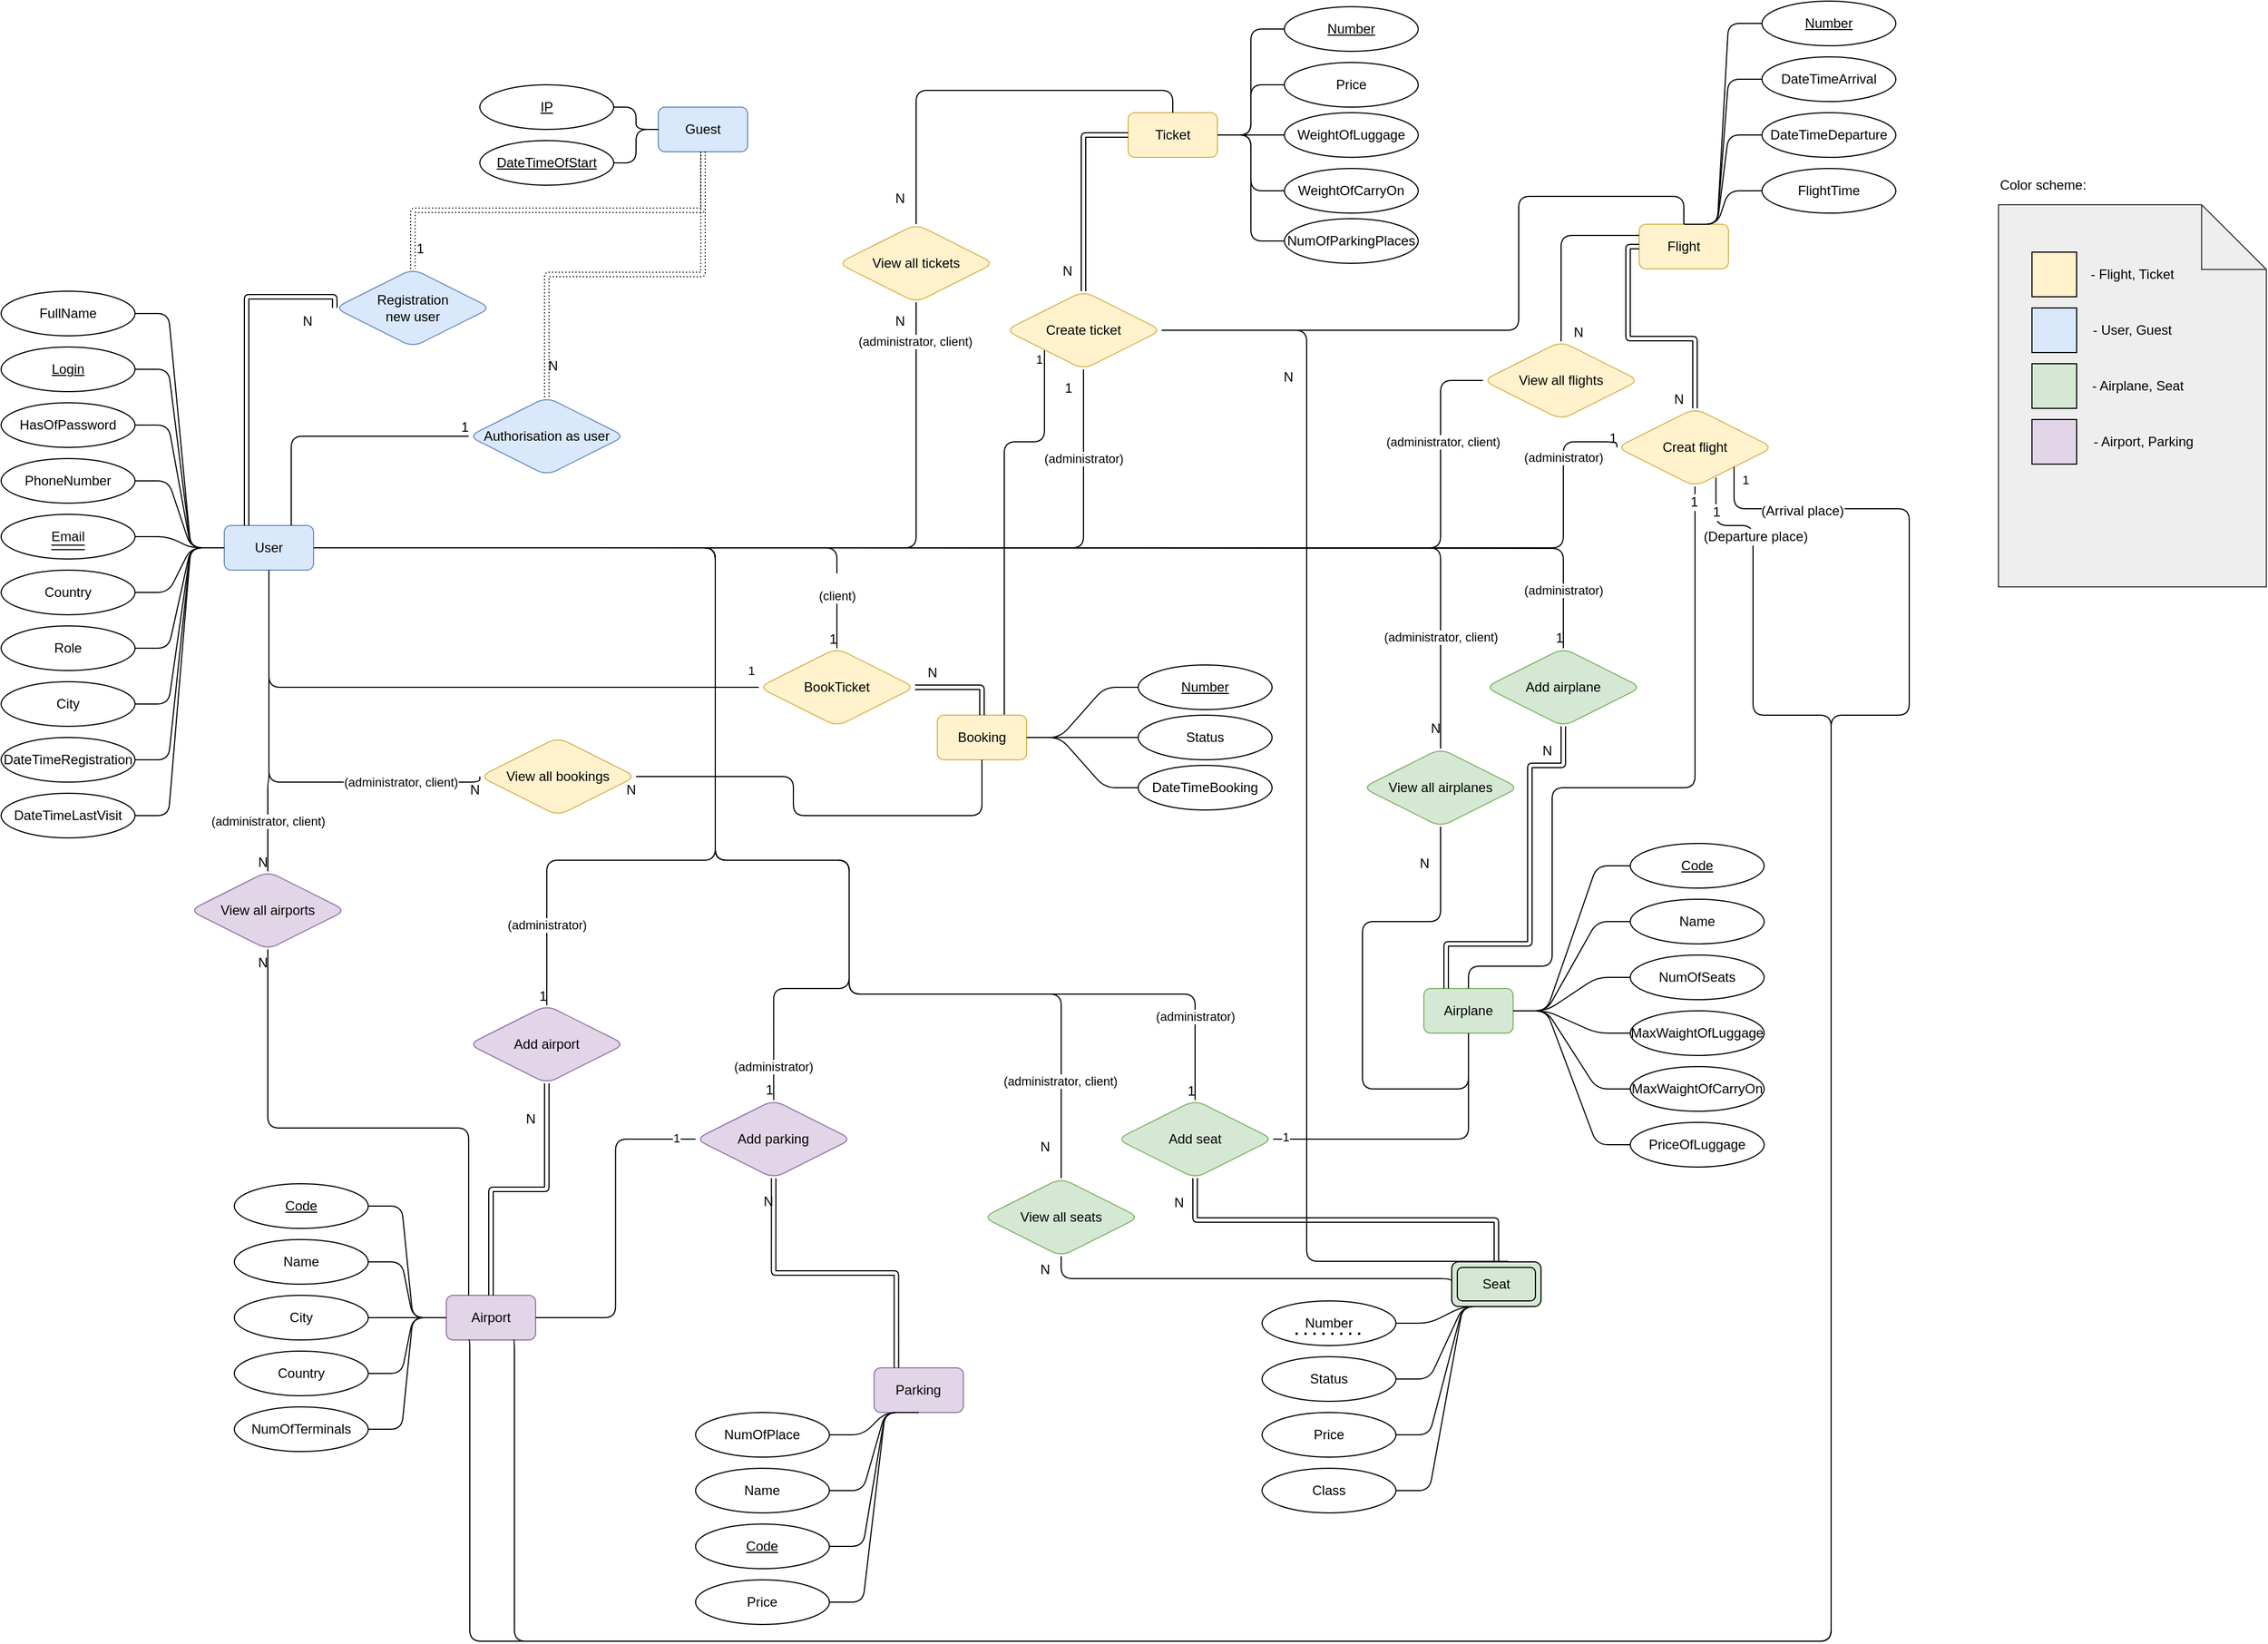 <mxfile version="18.0.1" type="device"><diagram id="R2lEEEUBdFMjLlhIrx00" name="Page-1"><mxGraphModel dx="3445" dy="1623" grid="1" gridSize="10" guides="1" tooltips="1" connect="1" arrows="1" fold="1" page="1" pageScale="1" pageWidth="850" pageHeight="1100" math="0" shadow="0" extFonts="Permanent Marker^https://fonts.googleapis.com/css?family=Permanent+Marker"><root><mxCell id="0"/><mxCell id="1" parent="0"/><mxCell id="vTDqhp44b70QowrRXhKw-1" value="Guest" style="whiteSpace=wrap;html=1;align=center;fillColor=#dae8fc;strokeColor=#6c8ebf;rounded=1;" parent="1" vertex="1"><mxGeometry x="-191" y="100" width="80" height="40" as="geometry"/></mxCell><mxCell id="HymGCqbxiDegcb85thUr-44" style="edgeStyle=orthogonalEdgeStyle;rounded=1;orthogonalLoop=1;jettySize=auto;html=1;exitX=0.5;exitY=1;exitDx=0;exitDy=0;entryX=0;entryY=0.5;entryDx=0;entryDy=0;endArrow=none;endFill=0;" parent="1" source="vTDqhp44b70QowrRXhKw-2" target="vTDqhp44b70QowrRXhKw-189" edge="1"><mxGeometry relative="1" as="geometry"/></mxCell><mxCell id="rrQX9IOoc1tXFllPUceU-5" value="1" style="edgeLabel;html=1;align=center;verticalAlign=middle;resizable=0;points=[];rounded=1;" parent="HymGCqbxiDegcb85thUr-44" vertex="1" connectable="0"><mxGeometry x="0.931" y="4" relative="1" as="geometry"><mxPoint x="12" y="-11" as="offset"/></mxGeometry></mxCell><mxCell id="vTDqhp44b70QowrRXhKw-2" value="User" style="whiteSpace=wrap;html=1;align=center;fillColor=#dae8fc;strokeColor=#6c8ebf;rounded=1;" parent="1" vertex="1"><mxGeometry x="-580" y="475" width="80" height="40" as="geometry"/></mxCell><mxCell id="vTDqhp44b70QowrRXhKw-3" value="Airplane" style="whiteSpace=wrap;html=1;align=center;fillColor=#d5e8d4;strokeColor=#82b366;rounded=1;" parent="1" vertex="1"><mxGeometry x="495" y="890" width="80" height="40" as="geometry"/></mxCell><mxCell id="vTDqhp44b70QowrRXhKw-4" value="Airport" style="whiteSpace=wrap;html=1;align=center;fillColor=#e1d5e7;strokeColor=#9673a6;rounded=1;" parent="1" vertex="1"><mxGeometry x="-381" y="1165" width="80" height="40" as="geometry"/></mxCell><mxCell id="vTDqhp44b70QowrRXhKw-5" value="Flight" style="whiteSpace=wrap;html=1;align=center;fillColor=#fff2cc;strokeColor=#d6b656;rounded=1;" parent="1" vertex="1"><mxGeometry x="688" y="205" width="80" height="40" as="geometry"/></mxCell><mxCell id="vTDqhp44b70QowrRXhKw-6" value="Parking" style="whiteSpace=wrap;html=1;align=center;fillColor=#e1d5e7;strokeColor=#9673a6;rounded=1;" parent="1" vertex="1"><mxGeometry x="2.33" y="1230" width="80" height="40" as="geometry"/></mxCell><mxCell id="vTDqhp44b70QowrRXhKw-121" style="edgeStyle=entityRelationEdgeStyle;rounded=1;orthogonalLoop=1;jettySize=auto;html=1;exitX=1;exitY=0.5;exitDx=0;exitDy=0;entryX=0;entryY=0.5;entryDx=0;entryDy=0;endArrow=none;endFill=0;" parent="1" source="vTDqhp44b70QowrRXhKw-7" target="vTDqhp44b70QowrRXhKw-119" edge="1"><mxGeometry relative="1" as="geometry"/></mxCell><mxCell id="rrQX9IOoc1tXFllPUceU-9" style="edgeStyle=orthogonalEdgeStyle;rounded=1;orthogonalLoop=1;jettySize=auto;html=1;exitX=1;exitY=0.5;exitDx=0;exitDy=0;entryX=0;entryY=0.5;entryDx=0;entryDy=0;endArrow=none;endFill=0;" parent="1" source="vTDqhp44b70QowrRXhKw-7" target="rrQX9IOoc1tXFllPUceU-6" edge="1"><mxGeometry relative="1" as="geometry"/></mxCell><mxCell id="rrQX9IOoc1tXFllPUceU-10" style="edgeStyle=orthogonalEdgeStyle;rounded=1;orthogonalLoop=1;jettySize=auto;html=1;exitX=1;exitY=0.5;exitDx=0;exitDy=0;entryX=0;entryY=0.5;entryDx=0;entryDy=0;endArrow=none;endFill=0;" parent="1" source="vTDqhp44b70QowrRXhKw-7" target="rrQX9IOoc1tXFllPUceU-7" edge="1"><mxGeometry relative="1" as="geometry"/></mxCell><mxCell id="rrQX9IOoc1tXFllPUceU-11" style="edgeStyle=orthogonalEdgeStyle;rounded=1;orthogonalLoop=1;jettySize=auto;html=1;exitX=1;exitY=0.5;exitDx=0;exitDy=0;entryX=0;entryY=0.5;entryDx=0;entryDy=0;endArrow=none;endFill=0;" parent="1" source="vTDqhp44b70QowrRXhKw-7" target="rrQX9IOoc1tXFllPUceU-8" edge="1"><mxGeometry relative="1" as="geometry"/></mxCell><mxCell id="vTDqhp44b70QowrRXhKw-7" value="Ticket" style="whiteSpace=wrap;html=1;align=center;fillColor=#fff2cc;strokeColor=#d6b656;rounded=1;" parent="1" vertex="1"><mxGeometry x="230" y="105" width="80" height="40" as="geometry"/></mxCell><mxCell id="HymGCqbxiDegcb85thUr-46" value="1" style="edgeStyle=orthogonalEdgeStyle;rounded=1;orthogonalLoop=1;jettySize=auto;html=1;exitX=0.75;exitY=0;exitDx=0;exitDy=0;entryX=0;entryY=1;entryDx=0;entryDy=0;endArrow=none;endFill=0;" parent="1" source="vTDqhp44b70QowrRXhKw-8" target="vTDqhp44b70QowrRXhKw-185" edge="1"><mxGeometry x="0.954" y="5" relative="1" as="geometry"><Array as="points"><mxPoint x="119" y="400"/><mxPoint x="155" y="400"/></Array><mxPoint as="offset"/></mxGeometry></mxCell><mxCell id="vTDqhp44b70QowrRXhKw-8" value="Booking" style="whiteSpace=wrap;html=1;align=center;fillColor=#fff2cc;strokeColor=#d6b656;rounded=1;" parent="1" vertex="1"><mxGeometry x="59" y="645" width="80" height="40" as="geometry"/></mxCell><mxCell id="HymGCqbxiDegcb85thUr-48" style="edgeStyle=orthogonalEdgeStyle;rounded=1;orthogonalLoop=1;jettySize=auto;html=1;exitX=0.633;exitY=-0.013;exitDx=0;exitDy=0;entryX=1;entryY=0.5;entryDx=0;entryDy=0;endArrow=none;endFill=0;exitPerimeter=0;" parent="1" source="vTDqhp44b70QowrRXhKw-10" target="vTDqhp44b70QowrRXhKw-185" edge="1"><mxGeometry relative="1" as="geometry"><Array as="points"><mxPoint x="390" y="1135"/><mxPoint x="390" y="300"/></Array></mxGeometry></mxCell><mxCell id="vTDqhp44b70QowrRXhKw-10" value="Seat" style="shape=ext;margin=3;double=1;whiteSpace=wrap;html=1;align=center;rounded=1;strokeColor=#000000;fillColor=#d5e8d4;" parent="1" vertex="1"><mxGeometry x="520" y="1135" width="80" height="40" as="geometry"/></mxCell><mxCell id="vTDqhp44b70QowrRXhKw-15" style="edgeStyle=orthogonalEdgeStyle;rounded=1;orthogonalLoop=1;jettySize=auto;html=1;exitX=1;exitY=0.5;exitDx=0;exitDy=0;entryX=0;entryY=0.5;entryDx=0;entryDy=0;endArrow=none;endFill=0;" parent="1" source="vTDqhp44b70QowrRXhKw-11" target="vTDqhp44b70QowrRXhKw-1" edge="1"><mxGeometry relative="1" as="geometry"/></mxCell><mxCell id="vTDqhp44b70QowrRXhKw-11" value="&lt;u&gt;IP&lt;/u&gt;" style="ellipse;whiteSpace=wrap;html=1;align=center;rounded=1;" parent="1" vertex="1"><mxGeometry x="-351" y="80" width="120" height="40" as="geometry"/></mxCell><mxCell id="vTDqhp44b70QowrRXhKw-16" style="edgeStyle=orthogonalEdgeStyle;rounded=1;orthogonalLoop=1;jettySize=auto;html=1;exitX=1;exitY=0.5;exitDx=0;exitDy=0;entryX=0;entryY=0.5;entryDx=0;entryDy=0;endArrow=none;endFill=0;" parent="1" source="vTDqhp44b70QowrRXhKw-12" target="vTDqhp44b70QowrRXhKw-1" edge="1"><mxGeometry relative="1" as="geometry"/></mxCell><mxCell id="vTDqhp44b70QowrRXhKw-12" value="&lt;u&gt;DateTimeOfStart&lt;/u&gt;" style="ellipse;whiteSpace=wrap;html=1;align=center;rounded=1;" parent="1" vertex="1"><mxGeometry x="-351" y="130" width="120" height="40" as="geometry"/></mxCell><mxCell id="vTDqhp44b70QowrRXhKw-43" style="edgeStyle=entityRelationEdgeStyle;rounded=1;orthogonalLoop=1;jettySize=auto;html=1;exitX=1;exitY=0.5;exitDx=0;exitDy=0;endArrow=none;endFill=0;" parent="1" source="vTDqhp44b70QowrRXhKw-17" target="vTDqhp44b70QowrRXhKw-2" edge="1"><mxGeometry relative="1" as="geometry"/></mxCell><mxCell id="vTDqhp44b70QowrRXhKw-17" value="FullName" style="ellipse;whiteSpace=wrap;html=1;align=center;rounded=1;" parent="1" vertex="1"><mxGeometry x="-780" y="265" width="120" height="40" as="geometry"/></mxCell><mxCell id="vTDqhp44b70QowrRXhKw-44" style="edgeStyle=entityRelationEdgeStyle;rounded=1;orthogonalLoop=1;jettySize=auto;html=1;exitX=1;exitY=0.5;exitDx=0;exitDy=0;endArrow=none;endFill=0;" parent="1" source="vTDqhp44b70QowrRXhKw-18" target="vTDqhp44b70QowrRXhKw-2" edge="1"><mxGeometry relative="1" as="geometry"/></mxCell><mxCell id="vTDqhp44b70QowrRXhKw-18" value="&lt;u&gt;Login&lt;/u&gt;" style="ellipse;whiteSpace=wrap;html=1;align=center;rounded=1;" parent="1" vertex="1"><mxGeometry x="-780" y="315" width="120" height="40" as="geometry"/></mxCell><mxCell id="vTDqhp44b70QowrRXhKw-45" style="edgeStyle=entityRelationEdgeStyle;rounded=1;orthogonalLoop=1;jettySize=auto;html=1;exitX=1;exitY=0.5;exitDx=0;exitDy=0;endArrow=none;endFill=0;" parent="1" source="vTDqhp44b70QowrRXhKw-19" target="vTDqhp44b70QowrRXhKw-2" edge="1"><mxGeometry relative="1" as="geometry"/></mxCell><mxCell id="vTDqhp44b70QowrRXhKw-19" value="HasOfPassword" style="ellipse;whiteSpace=wrap;html=1;align=center;rounded=1;" parent="1" vertex="1"><mxGeometry x="-780" y="365" width="120" height="40" as="geometry"/></mxCell><mxCell id="vTDqhp44b70QowrRXhKw-46" style="edgeStyle=entityRelationEdgeStyle;rounded=1;orthogonalLoop=1;jettySize=auto;html=1;exitX=1;exitY=0.5;exitDx=0;exitDy=0;endArrow=none;endFill=0;" parent="1" source="vTDqhp44b70QowrRXhKw-20" target="vTDqhp44b70QowrRXhKw-2" edge="1"><mxGeometry relative="1" as="geometry"/></mxCell><mxCell id="vTDqhp44b70QowrRXhKw-20" value="PhoneNumber" style="ellipse;whiteSpace=wrap;html=1;align=center;rounded=1;" parent="1" vertex="1"><mxGeometry x="-780" y="415" width="120" height="40" as="geometry"/></mxCell><mxCell id="vTDqhp44b70QowrRXhKw-47" style="edgeStyle=entityRelationEdgeStyle;rounded=1;orthogonalLoop=1;jettySize=auto;html=1;exitX=1;exitY=0.5;exitDx=0;exitDy=0;endArrow=none;endFill=0;entryX=0;entryY=0.5;entryDx=0;entryDy=0;" parent="1" source="vTDqhp44b70QowrRXhKw-21" target="vTDqhp44b70QowrRXhKw-2" edge="1"><mxGeometry relative="1" as="geometry"><mxPoint x="-450" y="425" as="targetPoint"/></mxGeometry></mxCell><mxCell id="vTDqhp44b70QowrRXhKw-21" value="Email" style="ellipse;whiteSpace=wrap;html=1;align=center;rounded=1;" parent="1" vertex="1"><mxGeometry x="-780" y="465" width="120" height="40" as="geometry"/></mxCell><mxCell id="vTDqhp44b70QowrRXhKw-48" style="edgeStyle=entityRelationEdgeStyle;rounded=1;orthogonalLoop=1;jettySize=auto;html=1;exitX=1;exitY=0.5;exitDx=0;exitDy=0;entryX=0;entryY=0.5;entryDx=0;entryDy=0;endArrow=none;endFill=0;" parent="1" source="vTDqhp44b70QowrRXhKw-22" target="vTDqhp44b70QowrRXhKw-2" edge="1"><mxGeometry relative="1" as="geometry"/></mxCell><mxCell id="vTDqhp44b70QowrRXhKw-22" value="Country" style="ellipse;whiteSpace=wrap;html=1;align=center;rounded=1;" parent="1" vertex="1"><mxGeometry x="-780" y="515" width="120" height="40" as="geometry"/></mxCell><mxCell id="vTDqhp44b70QowrRXhKw-49" style="edgeStyle=entityRelationEdgeStyle;rounded=1;orthogonalLoop=1;jettySize=auto;html=1;exitX=1;exitY=0.5;exitDx=0;exitDy=0;entryX=0;entryY=0.5;entryDx=0;entryDy=0;endArrow=none;endFill=0;" parent="1" source="vTDqhp44b70QowrRXhKw-23" target="vTDqhp44b70QowrRXhKw-2" edge="1"><mxGeometry relative="1" as="geometry"/></mxCell><mxCell id="vTDqhp44b70QowrRXhKw-23" value="Role" style="ellipse;whiteSpace=wrap;html=1;align=center;rounded=1;" parent="1" vertex="1"><mxGeometry x="-780" y="565" width="120" height="40" as="geometry"/></mxCell><mxCell id="vTDqhp44b70QowrRXhKw-52" style="edgeStyle=entityRelationEdgeStyle;rounded=1;orthogonalLoop=1;jettySize=auto;html=1;exitX=1;exitY=0.5;exitDx=0;exitDy=0;entryX=0;entryY=0.5;entryDx=0;entryDy=0;endArrow=none;endFill=0;" parent="1" source="vTDqhp44b70QowrRXhKw-24" target="vTDqhp44b70QowrRXhKw-2" edge="1"><mxGeometry relative="1" as="geometry"/></mxCell><mxCell id="vTDqhp44b70QowrRXhKw-24" value="City" style="ellipse;whiteSpace=wrap;html=1;align=center;rounded=1;" parent="1" vertex="1"><mxGeometry x="-780" y="615" width="120" height="40" as="geometry"/></mxCell><mxCell id="vTDqhp44b70QowrRXhKw-53" style="edgeStyle=entityRelationEdgeStyle;rounded=1;orthogonalLoop=1;jettySize=auto;html=1;exitX=1;exitY=0.5;exitDx=0;exitDy=0;endArrow=none;endFill=0;entryX=0;entryY=0.5;entryDx=0;entryDy=0;" parent="1" source="vTDqhp44b70QowrRXhKw-25" target="vTDqhp44b70QowrRXhKw-2" edge="1"><mxGeometry relative="1" as="geometry"><mxPoint x="-430" y="395" as="targetPoint"/></mxGeometry></mxCell><mxCell id="vTDqhp44b70QowrRXhKw-25" value="DateTimeRegistration" style="ellipse;whiteSpace=wrap;html=1;align=center;rounded=1;" parent="1" vertex="1"><mxGeometry x="-780" y="665" width="120" height="40" as="geometry"/></mxCell><mxCell id="vTDqhp44b70QowrRXhKw-54" style="edgeStyle=entityRelationEdgeStyle;rounded=1;orthogonalLoop=1;jettySize=auto;html=1;exitX=1;exitY=0.5;exitDx=0;exitDy=0;entryX=0;entryY=0.5;entryDx=0;entryDy=0;endArrow=none;endFill=0;" parent="1" source="vTDqhp44b70QowrRXhKw-27" target="vTDqhp44b70QowrRXhKw-2" edge="1"><mxGeometry relative="1" as="geometry"/></mxCell><mxCell id="vTDqhp44b70QowrRXhKw-27" value="DateTimeLastVisit" style="ellipse;whiteSpace=wrap;html=1;align=center;rounded=1;" parent="1" vertex="1"><mxGeometry x="-780" y="715" width="120" height="40" as="geometry"/></mxCell><mxCell id="vTDqhp44b70QowrRXhKw-62" style="edgeStyle=entityRelationEdgeStyle;rounded=1;orthogonalLoop=1;jettySize=auto;html=1;exitX=1;exitY=0.5;exitDx=0;exitDy=0;entryX=0;entryY=0.5;entryDx=0;entryDy=0;endArrow=none;endFill=0;" parent="1" source="vTDqhp44b70QowrRXhKw-57" target="vTDqhp44b70QowrRXhKw-4" edge="1"><mxGeometry relative="1" as="geometry"/></mxCell><mxCell id="vTDqhp44b70QowrRXhKw-57" value="&lt;u&gt;Code&lt;/u&gt;" style="ellipse;whiteSpace=wrap;html=1;align=center;rounded=1;" parent="1" vertex="1"><mxGeometry x="-571" y="1065" width="120" height="40" as="geometry"/></mxCell><mxCell id="vTDqhp44b70QowrRXhKw-63" value="" style="edgeStyle=entityRelationEdgeStyle;rounded=1;orthogonalLoop=1;jettySize=auto;html=1;endArrow=none;endFill=0;" parent="1" source="vTDqhp44b70QowrRXhKw-58" target="vTDqhp44b70QowrRXhKw-4" edge="1"><mxGeometry relative="1" as="geometry"/></mxCell><mxCell id="vTDqhp44b70QowrRXhKw-58" value="Name" style="ellipse;whiteSpace=wrap;html=1;align=center;rounded=1;" parent="1" vertex="1"><mxGeometry x="-571" y="1115" width="120" height="40" as="geometry"/></mxCell><mxCell id="vTDqhp44b70QowrRXhKw-64" style="edgeStyle=entityRelationEdgeStyle;rounded=1;orthogonalLoop=1;jettySize=auto;html=1;exitX=1;exitY=0.5;exitDx=0;exitDy=0;entryX=0;entryY=0.5;entryDx=0;entryDy=0;endArrow=none;endFill=0;" parent="1" source="vTDqhp44b70QowrRXhKw-59" target="vTDqhp44b70QowrRXhKw-4" edge="1"><mxGeometry relative="1" as="geometry"/></mxCell><mxCell id="vTDqhp44b70QowrRXhKw-59" value="City" style="ellipse;whiteSpace=wrap;html=1;align=center;rounded=1;" parent="1" vertex="1"><mxGeometry x="-571" y="1165" width="120" height="40" as="geometry"/></mxCell><mxCell id="vTDqhp44b70QowrRXhKw-65" style="edgeStyle=entityRelationEdgeStyle;rounded=1;orthogonalLoop=1;jettySize=auto;html=1;exitX=1;exitY=0.5;exitDx=0;exitDy=0;entryX=0;entryY=0.5;entryDx=0;entryDy=0;endArrow=none;endFill=0;" parent="1" source="vTDqhp44b70QowrRXhKw-60" target="vTDqhp44b70QowrRXhKw-4" edge="1"><mxGeometry relative="1" as="geometry"/></mxCell><mxCell id="vTDqhp44b70QowrRXhKw-60" value="Country" style="ellipse;whiteSpace=wrap;html=1;align=center;rounded=1;" parent="1" vertex="1"><mxGeometry x="-571" y="1215" width="120" height="40" as="geometry"/></mxCell><mxCell id="vTDqhp44b70QowrRXhKw-66" style="edgeStyle=entityRelationEdgeStyle;rounded=1;orthogonalLoop=1;jettySize=auto;html=1;exitX=1;exitY=0.5;exitDx=0;exitDy=0;endArrow=none;endFill=0;entryX=0;entryY=0.5;entryDx=0;entryDy=0;" parent="1" source="vTDqhp44b70QowrRXhKw-61" target="vTDqhp44b70QowrRXhKw-4" edge="1"><mxGeometry relative="1" as="geometry"><mxPoint x="-381" y="1085.0" as="targetPoint"/></mxGeometry></mxCell><mxCell id="vTDqhp44b70QowrRXhKw-61" value="NumOfTerminals" style="ellipse;whiteSpace=wrap;html=1;align=center;rounded=1;" parent="1" vertex="1"><mxGeometry x="-571" y="1265" width="120" height="40" as="geometry"/></mxCell><mxCell id="vTDqhp44b70QowrRXhKw-100" style="edgeStyle=entityRelationEdgeStyle;rounded=1;orthogonalLoop=1;jettySize=auto;html=1;exitX=1;exitY=0.5;exitDx=0;exitDy=0;endArrow=none;endFill=0;entryX=0.5;entryY=1;entryDx=0;entryDy=0;" parent="1" source="vTDqhp44b70QowrRXhKw-67" target="vTDqhp44b70QowrRXhKw-6" edge="1"><mxGeometry relative="1" as="geometry"><mxPoint x="32.33" y="1290" as="targetPoint"/></mxGeometry></mxCell><mxCell id="vTDqhp44b70QowrRXhKw-67" value="Name" style="ellipse;whiteSpace=wrap;html=1;align=center;rounded=1;" parent="1" vertex="1"><mxGeometry x="-157.67" y="1320" width="120" height="40" as="geometry"/></mxCell><mxCell id="vTDqhp44b70QowrRXhKw-99" style="edgeStyle=entityRelationEdgeStyle;rounded=1;orthogonalLoop=1;jettySize=auto;html=1;exitX=1;exitY=0.5;exitDx=0;exitDy=0;entryX=0.5;entryY=1;entryDx=0;entryDy=0;endArrow=none;endFill=0;" parent="1" source="vTDqhp44b70QowrRXhKw-69" target="vTDqhp44b70QowrRXhKw-6" edge="1"><mxGeometry relative="1" as="geometry"/></mxCell><mxCell id="vTDqhp44b70QowrRXhKw-69" value="NumOfPlace" style="ellipse;whiteSpace=wrap;html=1;align=center;rounded=1;" parent="1" vertex="1"><mxGeometry x="-157.67" y="1270" width="120" height="40" as="geometry"/></mxCell><mxCell id="vTDqhp44b70QowrRXhKw-101" style="edgeStyle=entityRelationEdgeStyle;rounded=1;orthogonalLoop=1;jettySize=auto;html=1;exitX=1;exitY=0.5;exitDx=0;exitDy=0;endArrow=none;endFill=0;entryX=0.5;entryY=1;entryDx=0;entryDy=0;" parent="1" source="vTDqhp44b70QowrRXhKw-70" target="vTDqhp44b70QowrRXhKw-6" edge="1"><mxGeometry relative="1" as="geometry"><mxPoint x="22.33" y="1270" as="targetPoint"/></mxGeometry></mxCell><mxCell id="vTDqhp44b70QowrRXhKw-70" value="&lt;u&gt;Code&lt;/u&gt;" style="ellipse;whiteSpace=wrap;html=1;align=center;rounded=1;" parent="1" vertex="1"><mxGeometry x="-157.67" y="1370" width="120" height="40" as="geometry"/></mxCell><mxCell id="vTDqhp44b70QowrRXhKw-102" style="edgeStyle=entityRelationEdgeStyle;rounded=1;orthogonalLoop=1;jettySize=auto;html=1;exitX=1;exitY=0.5;exitDx=0;exitDy=0;entryX=0.5;entryY=1;entryDx=0;entryDy=0;endArrow=none;endFill=0;" parent="1" source="vTDqhp44b70QowrRXhKw-71" target="vTDqhp44b70QowrRXhKw-6" edge="1"><mxGeometry relative="1" as="geometry"/></mxCell><mxCell id="vTDqhp44b70QowrRXhKw-71" value="Price" style="ellipse;whiteSpace=wrap;html=1;align=center;rounded=1;" parent="1" vertex="1"><mxGeometry x="-157.67" y="1420" width="120" height="40" as="geometry"/></mxCell><mxCell id="vTDqhp44b70QowrRXhKw-89" style="edgeStyle=entityRelationEdgeStyle;rounded=1;orthogonalLoop=1;jettySize=auto;html=1;exitX=0;exitY=0.5;exitDx=0;exitDy=0;entryX=1;entryY=0.5;entryDx=0;entryDy=0;endArrow=none;endFill=0;" parent="1" source="vTDqhp44b70QowrRXhKw-83" target="vTDqhp44b70QowrRXhKw-3" edge="1"><mxGeometry relative="1" as="geometry"/></mxCell><mxCell id="vTDqhp44b70QowrRXhKw-83" value="&lt;u&gt;Code&lt;/u&gt;" style="ellipse;whiteSpace=wrap;html=1;align=center;rounded=1;" parent="1" vertex="1"><mxGeometry x="680" y="760" width="120" height="40" as="geometry"/></mxCell><mxCell id="vTDqhp44b70QowrRXhKw-90" style="edgeStyle=entityRelationEdgeStyle;rounded=1;orthogonalLoop=1;jettySize=auto;html=1;exitX=0;exitY=0.5;exitDx=0;exitDy=0;entryX=1;entryY=0.5;entryDx=0;entryDy=0;endArrow=none;endFill=0;" parent="1" source="vTDqhp44b70QowrRXhKw-84" target="vTDqhp44b70QowrRXhKw-3" edge="1"><mxGeometry relative="1" as="geometry"/></mxCell><mxCell id="vTDqhp44b70QowrRXhKw-84" value="Name" style="ellipse;whiteSpace=wrap;html=1;align=center;rounded=1;" parent="1" vertex="1"><mxGeometry x="680" y="810" width="120" height="40" as="geometry"/></mxCell><mxCell id="vTDqhp44b70QowrRXhKw-91" style="edgeStyle=entityRelationEdgeStyle;rounded=1;orthogonalLoop=1;jettySize=auto;html=1;exitX=0;exitY=0.5;exitDx=0;exitDy=0;entryX=1;entryY=0.5;entryDx=0;entryDy=0;endArrow=none;endFill=0;" parent="1" source="vTDqhp44b70QowrRXhKw-85" target="vTDqhp44b70QowrRXhKw-3" edge="1"><mxGeometry relative="1" as="geometry"/></mxCell><mxCell id="vTDqhp44b70QowrRXhKw-85" value="NumOfSeats" style="ellipse;whiteSpace=wrap;html=1;align=center;rounded=1;" parent="1" vertex="1"><mxGeometry x="680" y="860" width="120" height="40" as="geometry"/></mxCell><mxCell id="vTDqhp44b70QowrRXhKw-92" style="edgeStyle=entityRelationEdgeStyle;rounded=1;orthogonalLoop=1;jettySize=auto;html=1;exitX=0;exitY=0.5;exitDx=0;exitDy=0;entryX=1;entryY=0.5;entryDx=0;entryDy=0;endArrow=none;endFill=0;" parent="1" source="vTDqhp44b70QowrRXhKw-86" target="vTDqhp44b70QowrRXhKw-3" edge="1"><mxGeometry relative="1" as="geometry"/></mxCell><mxCell id="vTDqhp44b70QowrRXhKw-86" value="MaxWaightOfLuggage" style="ellipse;whiteSpace=wrap;html=1;align=center;rounded=1;" parent="1" vertex="1"><mxGeometry x="680" y="910" width="120" height="40" as="geometry"/></mxCell><mxCell id="vTDqhp44b70QowrRXhKw-93" style="edgeStyle=entityRelationEdgeStyle;rounded=1;orthogonalLoop=1;jettySize=auto;html=1;exitX=0;exitY=0.5;exitDx=0;exitDy=0;endArrow=none;endFill=0;entryX=1;entryY=0.5;entryDx=0;entryDy=0;" parent="1" source="vTDqhp44b70QowrRXhKw-87" target="vTDqhp44b70QowrRXhKw-3" edge="1"><mxGeometry relative="1" as="geometry"><mxPoint x="260" y="930" as="targetPoint"/></mxGeometry></mxCell><mxCell id="vTDqhp44b70QowrRXhKw-87" value="MaxWaightOfCarryOn" style="ellipse;whiteSpace=wrap;html=1;align=center;rounded=1;" parent="1" vertex="1"><mxGeometry x="680" y="960" width="120" height="40" as="geometry"/></mxCell><mxCell id="vTDqhp44b70QowrRXhKw-94" style="edgeStyle=entityRelationEdgeStyle;rounded=1;orthogonalLoop=1;jettySize=auto;html=1;exitX=0;exitY=0.5;exitDx=0;exitDy=0;entryX=1;entryY=0.5;entryDx=0;entryDy=0;endArrow=none;endFill=0;" parent="1" source="vTDqhp44b70QowrRXhKw-88" target="vTDqhp44b70QowrRXhKw-3" edge="1"><mxGeometry relative="1" as="geometry"/></mxCell><mxCell id="vTDqhp44b70QowrRXhKw-88" value="PriceOfLuggage" style="ellipse;whiteSpace=wrap;html=1;align=center;rounded=1;" parent="1" vertex="1"><mxGeometry x="680" y="1010" width="120" height="40" as="geometry"/></mxCell><mxCell id="vTDqhp44b70QowrRXhKw-107" style="edgeStyle=entityRelationEdgeStyle;rounded=1;orthogonalLoop=1;jettySize=auto;html=1;exitX=1;exitY=0.5;exitDx=0;exitDy=0;entryX=0.5;entryY=1;entryDx=0;entryDy=0;endArrow=none;endFill=0;" parent="1" source="vTDqhp44b70QowrRXhKw-95" target="vTDqhp44b70QowrRXhKw-10" edge="1"><mxGeometry relative="1" as="geometry"/></mxCell><mxCell id="vTDqhp44b70QowrRXhKw-95" value="Number" style="ellipse;whiteSpace=wrap;html=1;align=center;rounded=1;" parent="1" vertex="1"><mxGeometry x="350" y="1170" width="120" height="40" as="geometry"/></mxCell><mxCell id="vTDqhp44b70QowrRXhKw-108" style="edgeStyle=entityRelationEdgeStyle;rounded=1;orthogonalLoop=1;jettySize=auto;html=1;exitX=1;exitY=0.5;exitDx=0;exitDy=0;endArrow=none;endFill=0;entryX=0.5;entryY=1;entryDx=0;entryDy=0;" parent="1" source="vTDqhp44b70QowrRXhKw-96" target="vTDqhp44b70QowrRXhKw-10" edge="1"><mxGeometry relative="1" as="geometry"><mxPoint x="520" y="1150" as="targetPoint"/></mxGeometry></mxCell><mxCell id="vTDqhp44b70QowrRXhKw-96" value="Status" style="ellipse;whiteSpace=wrap;html=1;align=center;rounded=1;" parent="1" vertex="1"><mxGeometry x="350" y="1220" width="120" height="40" as="geometry"/></mxCell><mxCell id="vTDqhp44b70QowrRXhKw-109" style="edgeStyle=entityRelationEdgeStyle;rounded=1;orthogonalLoop=1;jettySize=auto;html=1;exitX=1;exitY=0.5;exitDx=0;exitDy=0;entryX=0.5;entryY=1;entryDx=0;entryDy=0;endArrow=none;endFill=0;" parent="1" source="vTDqhp44b70QowrRXhKw-97" target="vTDqhp44b70QowrRXhKw-10" edge="1"><mxGeometry relative="1" as="geometry"/></mxCell><mxCell id="vTDqhp44b70QowrRXhKw-97" value="Price" style="ellipse;whiteSpace=wrap;html=1;align=center;rounded=1;" parent="1" vertex="1"><mxGeometry x="350" y="1270" width="120" height="40" as="geometry"/></mxCell><mxCell id="vTDqhp44b70QowrRXhKw-110" style="edgeStyle=entityRelationEdgeStyle;rounded=1;orthogonalLoop=1;jettySize=auto;html=1;exitX=1;exitY=0.5;exitDx=0;exitDy=0;entryX=0.5;entryY=1;entryDx=0;entryDy=0;endArrow=none;endFill=0;" parent="1" source="vTDqhp44b70QowrRXhKw-98" target="vTDqhp44b70QowrRXhKw-10" edge="1"><mxGeometry relative="1" as="geometry"/></mxCell><mxCell id="vTDqhp44b70QowrRXhKw-98" value="Class" style="ellipse;whiteSpace=wrap;html=1;align=center;rounded=1;" parent="1" vertex="1"><mxGeometry x="350" y="1320" width="120" height="40" as="geometry"/></mxCell><mxCell id="vTDqhp44b70QowrRXhKw-118" style="edgeStyle=entityRelationEdgeStyle;rounded=1;orthogonalLoop=1;jettySize=auto;html=1;exitX=0;exitY=0.5;exitDx=0;exitDy=0;entryX=0.5;entryY=0;entryDx=0;entryDy=0;endArrow=none;endFill=0;" parent="1" source="vTDqhp44b70QowrRXhKw-111" target="vTDqhp44b70QowrRXhKw-5" edge="1"><mxGeometry relative="1" as="geometry"/></mxCell><mxCell id="vTDqhp44b70QowrRXhKw-111" value="&lt;u&gt;Number&lt;/u&gt;" style="ellipse;whiteSpace=wrap;html=1;align=center;rounded=1;" parent="1" vertex="1"><mxGeometry x="798" y="5" width="120" height="40" as="geometry"/></mxCell><mxCell id="vTDqhp44b70QowrRXhKw-117" style="edgeStyle=entityRelationEdgeStyle;rounded=1;orthogonalLoop=1;jettySize=auto;html=1;exitX=0;exitY=0.5;exitDx=0;exitDy=0;entryX=0.5;entryY=0;entryDx=0;entryDy=0;endArrow=none;endFill=0;" parent="1" source="vTDqhp44b70QowrRXhKw-112" target="vTDqhp44b70QowrRXhKw-5" edge="1"><mxGeometry relative="1" as="geometry"/></mxCell><mxCell id="vTDqhp44b70QowrRXhKw-112" value="DateTimeArrival" style="ellipse;whiteSpace=wrap;html=1;align=center;rounded=1;" parent="1" vertex="1"><mxGeometry x="798" y="55" width="120" height="40" as="geometry"/></mxCell><mxCell id="vTDqhp44b70QowrRXhKw-116" style="edgeStyle=entityRelationEdgeStyle;rounded=1;orthogonalLoop=1;jettySize=auto;html=1;exitX=0;exitY=0.5;exitDx=0;exitDy=0;entryX=0.5;entryY=0;entryDx=0;entryDy=0;endArrow=none;endFill=0;" parent="1" source="vTDqhp44b70QowrRXhKw-113" target="vTDqhp44b70QowrRXhKw-5" edge="1"><mxGeometry relative="1" as="geometry"/></mxCell><mxCell id="vTDqhp44b70QowrRXhKw-113" value="DateTimeDeparture" style="ellipse;whiteSpace=wrap;html=1;align=center;rounded=1;" parent="1" vertex="1"><mxGeometry x="798" y="105" width="120" height="40" as="geometry"/></mxCell><mxCell id="vTDqhp44b70QowrRXhKw-115" style="edgeStyle=entityRelationEdgeStyle;rounded=1;orthogonalLoop=1;jettySize=auto;html=1;exitX=0;exitY=0.5;exitDx=0;exitDy=0;entryX=0.5;entryY=0;entryDx=0;entryDy=0;endArrow=none;endFill=0;" parent="1" source="vTDqhp44b70QowrRXhKw-114" target="vTDqhp44b70QowrRXhKw-5" edge="1"><mxGeometry relative="1" as="geometry"/></mxCell><mxCell id="vTDqhp44b70QowrRXhKw-114" value="FlightTime" style="ellipse;whiteSpace=wrap;html=1;align=center;rounded=1;" parent="1" vertex="1"><mxGeometry x="798" y="155" width="120" height="40" as="geometry"/></mxCell><mxCell id="vTDqhp44b70QowrRXhKw-119" value="&lt;u&gt;Number&lt;/u&gt;" style="ellipse;whiteSpace=wrap;html=1;align=center;rounded=1;" parent="1" vertex="1"><mxGeometry x="370" y="10" width="120" height="40" as="geometry"/></mxCell><mxCell id="vTDqhp44b70QowrRXhKw-122" style="edgeStyle=entityRelationEdgeStyle;rounded=1;orthogonalLoop=1;jettySize=auto;html=1;exitX=0;exitY=0.5;exitDx=0;exitDy=0;entryX=1;entryY=0.5;entryDx=0;entryDy=0;endArrow=none;endFill=0;" parent="1" source="vTDqhp44b70QowrRXhKw-120" target="vTDqhp44b70QowrRXhKw-7" edge="1"><mxGeometry relative="1" as="geometry"/></mxCell><mxCell id="vTDqhp44b70QowrRXhKw-120" value="Price" style="ellipse;whiteSpace=wrap;html=1;align=center;rounded=1;" parent="1" vertex="1"><mxGeometry x="370" y="60" width="120" height="40" as="geometry"/></mxCell><mxCell id="vTDqhp44b70QowrRXhKw-129" style="edgeStyle=entityRelationEdgeStyle;rounded=1;orthogonalLoop=1;jettySize=auto;html=1;exitX=0;exitY=0.5;exitDx=0;exitDy=0;endArrow=none;endFill=0;entryX=1;entryY=0.5;entryDx=0;entryDy=0;" parent="1" source="vTDqhp44b70QowrRXhKw-124" target="vTDqhp44b70QowrRXhKw-8" edge="1"><mxGeometry relative="1" as="geometry"><mxPoint x="219" y="675" as="targetPoint"/></mxGeometry></mxCell><mxCell id="vTDqhp44b70QowrRXhKw-124" value="&lt;u&gt;Number&lt;/u&gt;" style="ellipse;whiteSpace=wrap;html=1;align=center;rounded=1;" parent="1" vertex="1"><mxGeometry x="239" y="600" width="120" height="40" as="geometry"/></mxCell><mxCell id="vTDqhp44b70QowrRXhKw-131" style="edgeStyle=entityRelationEdgeStyle;rounded=1;orthogonalLoop=1;jettySize=auto;html=1;exitX=0;exitY=0.5;exitDx=0;exitDy=0;entryX=1;entryY=0.5;entryDx=0;entryDy=0;endArrow=none;endFill=0;" parent="1" source="vTDqhp44b70QowrRXhKw-126" target="vTDqhp44b70QowrRXhKw-8" edge="1"><mxGeometry relative="1" as="geometry"/></mxCell><mxCell id="vTDqhp44b70QowrRXhKw-126" value="Status" style="ellipse;whiteSpace=wrap;html=1;align=center;rounded=1;" parent="1" vertex="1"><mxGeometry x="239" y="645" width="120" height="40" as="geometry"/></mxCell><mxCell id="vTDqhp44b70QowrRXhKw-132" style="edgeStyle=entityRelationEdgeStyle;rounded=1;orthogonalLoop=1;jettySize=auto;html=1;exitX=0;exitY=0.5;exitDx=0;exitDy=0;entryX=1;entryY=0.5;entryDx=0;entryDy=0;endArrow=none;endFill=0;" parent="1" source="vTDqhp44b70QowrRXhKw-127" target="vTDqhp44b70QowrRXhKw-8" edge="1"><mxGeometry relative="1" as="geometry"/></mxCell><mxCell id="vTDqhp44b70QowrRXhKw-127" value="DateTimeBooking" style="ellipse;whiteSpace=wrap;html=1;align=center;rounded=1;" parent="1" vertex="1"><mxGeometry x="239" y="690" width="120" height="40" as="geometry"/></mxCell><mxCell id="vTDqhp44b70QowrRXhKw-147" value="Registration &lt;br&gt;new user" style="shape=rhombus;perimeter=rhombusPerimeter;whiteSpace=wrap;html=1;align=center;fillColor=#dae8fc;strokeColor=#6c8ebf;rounded=1;" parent="1" vertex="1"><mxGeometry x="-481" y="245" width="140" height="70" as="geometry"/></mxCell><mxCell id="vTDqhp44b70QowrRXhKw-152" value="Authorisation as user" style="shape=rhombus;perimeter=rhombusPerimeter;whiteSpace=wrap;html=1;align=center;fillColor=#dae8fc;strokeColor=#6c8ebf;rounded=1;" parent="1" vertex="1"><mxGeometry x="-361" y="360" width="140" height="70" as="geometry"/></mxCell><mxCell id="vTDqhp44b70QowrRXhKw-155" value="Add airport" style="shape=rhombus;perimeter=rhombusPerimeter;whiteSpace=wrap;html=1;align=center;fillColor=#e1d5e7;strokeColor=#9673a6;rounded=1;" parent="1" vertex="1"><mxGeometry x="-361" y="905" width="140" height="70" as="geometry"/></mxCell><mxCell id="vTDqhp44b70QowrRXhKw-160" value="" style="shape=link;html=1;rounded=1;endArrow=none;endFill=0;exitX=0.25;exitY=0;exitDx=0;exitDy=0;entryX=0;entryY=0.5;entryDx=0;entryDy=0;edgeStyle=orthogonalEdgeStyle;" parent="1" source="vTDqhp44b70QowrRXhKw-2" target="vTDqhp44b70QowrRXhKw-147" edge="1"><mxGeometry relative="1" as="geometry"><mxPoint x="-280" y="535" as="sourcePoint"/><mxPoint x="-120" y="535" as="targetPoint"/><Array as="points"><mxPoint x="-560" y="270"/></Array></mxGeometry></mxCell><mxCell id="vTDqhp44b70QowrRXhKw-161" value="N" style="resizable=0;html=1;align=right;verticalAlign=bottom;rounded=1;" parent="vTDqhp44b70QowrRXhKw-160" connectable="0" vertex="1"><mxGeometry x="1" relative="1" as="geometry"><mxPoint x="-20" y="20" as="offset"/></mxGeometry></mxCell><mxCell id="vTDqhp44b70QowrRXhKw-165" value="" style="endArrow=none;html=1;rounded=1;dashed=1;dashPattern=1 2;shape=link;exitX=0.5;exitY=1;exitDx=0;exitDy=0;entryX=0.5;entryY=0;entryDx=0;entryDy=0;edgeStyle=orthogonalEdgeStyle;" parent="1" source="vTDqhp44b70QowrRXhKw-1" target="vTDqhp44b70QowrRXhKw-147" edge="1"><mxGeometry relative="1" as="geometry"><mxPoint x="-491" y="545" as="sourcePoint"/><mxPoint x="-331" y="545" as="targetPoint"/></mxGeometry></mxCell><mxCell id="vTDqhp44b70QowrRXhKw-166" value="1" style="resizable=0;html=1;align=right;verticalAlign=bottom;rounded=1;" parent="vTDqhp44b70QowrRXhKw-165" connectable="0" vertex="1"><mxGeometry x="1" relative="1" as="geometry"><mxPoint x="10" y="-10" as="offset"/></mxGeometry></mxCell><mxCell id="vTDqhp44b70QowrRXhKw-167" value="" style="endArrow=none;html=1;rounded=1;dashed=1;dashPattern=1 2;shape=link;exitX=0.5;exitY=1;exitDx=0;exitDy=0;entryX=0.5;entryY=0;entryDx=0;entryDy=0;edgeStyle=orthogonalEdgeStyle;" parent="1" source="vTDqhp44b70QowrRXhKw-1" target="vTDqhp44b70QowrRXhKw-152" edge="1"><mxGeometry relative="1" as="geometry"><mxPoint x="-491" y="545" as="sourcePoint"/><mxPoint x="-331" y="545" as="targetPoint"/></mxGeometry></mxCell><mxCell id="vTDqhp44b70QowrRXhKw-168" value="N" style="resizable=0;html=1;align=right;verticalAlign=bottom;rounded=1;" parent="vTDqhp44b70QowrRXhKw-167" connectable="0" vertex="1"><mxGeometry x="1" relative="1" as="geometry"><mxPoint x="10" y="-20" as="offset"/></mxGeometry></mxCell><mxCell id="vTDqhp44b70QowrRXhKw-173" value="Add parking&lt;br&gt;" style="shape=rhombus;perimeter=rhombusPerimeter;whiteSpace=wrap;html=1;align=center;fillColor=#e1d5e7;strokeColor=#9673a6;rounded=1;" parent="1" vertex="1"><mxGeometry x="-157.67" y="990" width="140" height="70" as="geometry"/></mxCell><mxCell id="vTDqhp44b70QowrRXhKw-176" value="Add airplane" style="shape=rhombus;perimeter=rhombusPerimeter;whiteSpace=wrap;html=1;align=center;fillColor=#d5e8d4;strokeColor=#82b366;rounded=1;" parent="1" vertex="1"><mxGeometry x="550" y="585" width="140" height="70" as="geometry"/></mxCell><mxCell id="vTDqhp44b70QowrRXhKw-179" value="Add seat" style="shape=rhombus;perimeter=rhombusPerimeter;whiteSpace=wrap;html=1;align=center;fillColor=#d5e8d4;strokeColor=#82b366;rounded=1;" parent="1" vertex="1"><mxGeometry x="220" y="990" width="140" height="70" as="geometry"/></mxCell><mxCell id="vTDqhp44b70QowrRXhKw-182" value="Creat flight" style="shape=rhombus;perimeter=rhombusPerimeter;whiteSpace=wrap;html=1;align=center;fillColor=#fff2cc;strokeColor=#d6b656;rounded=1;" parent="1" vertex="1"><mxGeometry x="668" y="370" width="140" height="70" as="geometry"/></mxCell><mxCell id="HymGCqbxiDegcb85thUr-47" style="edgeStyle=orthogonalEdgeStyle;rounded=1;orthogonalLoop=1;jettySize=auto;html=1;exitX=1;exitY=0.5;exitDx=0;exitDy=0;entryX=0.5;entryY=0;entryDx=0;entryDy=0;endArrow=none;endFill=0;" parent="1" source="vTDqhp44b70QowrRXhKw-185" target="vTDqhp44b70QowrRXhKw-5" edge="1"><mxGeometry relative="1" as="geometry"><Array as="points"><mxPoint x="580" y="300"/><mxPoint x="580" y="180"/><mxPoint x="728" y="180"/></Array></mxGeometry></mxCell><mxCell id="vTDqhp44b70QowrRXhKw-185" value="Create ticket" style="shape=rhombus;perimeter=rhombusPerimeter;whiteSpace=wrap;html=1;align=center;fillColor=#fff2cc;strokeColor=#d6b656;rounded=1;" parent="1" vertex="1"><mxGeometry x="120" y="265" width="140" height="70" as="geometry"/></mxCell><mxCell id="vTDqhp44b70QowrRXhKw-189" value="BookTicket&lt;br&gt;" style="shape=rhombus;perimeter=rhombusPerimeter;whiteSpace=wrap;html=1;align=center;fillColor=#fff2cc;strokeColor=#d6b656;rounded=1;" parent="1" vertex="1"><mxGeometry x="-101" y="585" width="140" height="70" as="geometry"/></mxCell><mxCell id="HymGCqbxiDegcb85thUr-1" value="" style="shape=link;html=1;rounded=1;entryX=0.5;entryY=1;entryDx=0;entryDy=0;exitX=0.5;exitY=0;exitDx=0;exitDy=0;edgeStyle=orthogonalEdgeStyle;" parent="1" source="vTDqhp44b70QowrRXhKw-4" target="vTDqhp44b70QowrRXhKw-155" edge="1"><mxGeometry relative="1" as="geometry"><mxPoint x="-421" y="1020" as="sourcePoint"/><mxPoint x="-261" y="1020" as="targetPoint"/></mxGeometry></mxCell><mxCell id="HymGCqbxiDegcb85thUr-2" value="N" style="resizable=0;html=1;align=right;verticalAlign=bottom;rounded=1;" parent="HymGCqbxiDegcb85thUr-1" connectable="0" vertex="1"><mxGeometry x="1" relative="1" as="geometry"><mxPoint x="-10" y="40" as="offset"/></mxGeometry></mxCell><mxCell id="HymGCqbxiDegcb85thUr-4" value="" style="shape=link;html=1;rounded=1;exitX=0.5;exitY=1;exitDx=0;exitDy=0;entryX=0.25;entryY=0;entryDx=0;entryDy=0;edgeStyle=orthogonalEdgeStyle;" parent="1" source="vTDqhp44b70QowrRXhKw-173" target="vTDqhp44b70QowrRXhKw-6" edge="1"><mxGeometry relative="1" as="geometry"><mxPoint x="-167.67" y="1150" as="sourcePoint"/><mxPoint x="-7.67" y="1150" as="targetPoint"/></mxGeometry></mxCell><mxCell id="HymGCqbxiDegcb85thUr-5" value="N" style="resizable=0;html=1;align=right;verticalAlign=bottom;rounded=1;" parent="HymGCqbxiDegcb85thUr-4" connectable="0" vertex="1"><mxGeometry x="1" relative="1" as="geometry"><mxPoint x="-110" y="-140" as="offset"/></mxGeometry></mxCell><mxCell id="HymGCqbxiDegcb85thUr-6" value="" style="shape=link;html=1;rounded=1;exitX=0.5;exitY=0;exitDx=0;exitDy=0;entryX=0.5;entryY=1;entryDx=0;entryDy=0;edgeStyle=orthogonalEdgeStyle;" parent="1" source="vTDqhp44b70QowrRXhKw-10" target="vTDqhp44b70QowrRXhKw-179" edge="1"><mxGeometry relative="1" as="geometry"><mxPoint x="570" y="1085" as="sourcePoint"/><mxPoint x="730" y="1085" as="targetPoint"/></mxGeometry></mxCell><mxCell id="HymGCqbxiDegcb85thUr-7" value="N" style="resizable=0;html=1;align=right;verticalAlign=bottom;rounded=1;" parent="HymGCqbxiDegcb85thUr-6" connectable="0" vertex="1"><mxGeometry x="1" relative="1" as="geometry"><mxPoint x="-10" y="30" as="offset"/></mxGeometry></mxCell><mxCell id="HymGCqbxiDegcb85thUr-8" value="" style="shape=link;html=1;rounded=1;exitX=0.25;exitY=0;exitDx=0;exitDy=0;entryX=0.5;entryY=1;entryDx=0;entryDy=0;edgeStyle=orthogonalEdgeStyle;" parent="1" source="vTDqhp44b70QowrRXhKw-3" target="vTDqhp44b70QowrRXhKw-176" edge="1"><mxGeometry relative="1" as="geometry"><mxPoint x="930" y="955" as="sourcePoint"/><mxPoint x="560" y="885" as="targetPoint"/><Array as="points"><mxPoint x="515" y="850"/><mxPoint x="590" y="850"/><mxPoint x="590" y="690"/><mxPoint x="620" y="690"/></Array></mxGeometry></mxCell><mxCell id="HymGCqbxiDegcb85thUr-9" value="N" style="resizable=0;html=1;align=right;verticalAlign=bottom;rounded=1;" parent="HymGCqbxiDegcb85thUr-8" connectable="0" vertex="1"><mxGeometry x="1" relative="1" as="geometry"><mxPoint x="-10" y="30" as="offset"/></mxGeometry></mxCell><mxCell id="HymGCqbxiDegcb85thUr-12" value="" style="shape=link;html=1;rounded=1;entryX=1;entryY=0.5;entryDx=0;entryDy=0;exitX=0.5;exitY=0;exitDx=0;exitDy=0;edgeStyle=orthogonalEdgeStyle;" parent="1" source="vTDqhp44b70QowrRXhKw-8" target="vTDqhp44b70QowrRXhKw-189" edge="1"><mxGeometry relative="1" as="geometry"><mxPoint x="49" y="715" as="sourcePoint"/><mxPoint x="209" y="715" as="targetPoint"/></mxGeometry></mxCell><mxCell id="HymGCqbxiDegcb85thUr-13" value="N" style="resizable=0;html=1;align=right;verticalAlign=bottom;rounded=1;" parent="HymGCqbxiDegcb85thUr-12" connectable="0" vertex="1"><mxGeometry x="1" relative="1" as="geometry"><mxPoint x="20" y="-5" as="offset"/></mxGeometry></mxCell><mxCell id="HymGCqbxiDegcb85thUr-14" value="" style="shape=link;html=1;rounded=1;entryX=0.5;entryY=0;entryDx=0;entryDy=0;exitX=0;exitY=0.5;exitDx=0;exitDy=0;edgeStyle=orthogonalEdgeStyle;" parent="1" source="vTDqhp44b70QowrRXhKw-5" target="vTDqhp44b70QowrRXhKw-182" edge="1"><mxGeometry relative="1" as="geometry"><mxPoint x="308" y="435" as="sourcePoint"/><mxPoint x="468" y="435" as="targetPoint"/></mxGeometry></mxCell><mxCell id="HymGCqbxiDegcb85thUr-15" value="N" style="resizable=0;html=1;align=right;verticalAlign=bottom;rounded=1;" parent="HymGCqbxiDegcb85thUr-14" connectable="0" vertex="1"><mxGeometry x="1" relative="1" as="geometry"><mxPoint x="-10" as="offset"/></mxGeometry></mxCell><mxCell id="HymGCqbxiDegcb85thUr-16" value="" style="shape=link;html=1;rounded=1;entryX=0.5;entryY=0;entryDx=0;entryDy=0;exitX=0;exitY=0.5;exitDx=0;exitDy=0;edgeStyle=orthogonalEdgeStyle;" parent="1" source="vTDqhp44b70QowrRXhKw-7" target="vTDqhp44b70QowrRXhKw-185" edge="1"><mxGeometry relative="1" as="geometry"><mxPoint x="-100" y="385" as="sourcePoint"/><mxPoint x="60" y="385" as="targetPoint"/></mxGeometry></mxCell><mxCell id="HymGCqbxiDegcb85thUr-17" value="N" style="resizable=0;html=1;align=right;verticalAlign=bottom;rounded=1;" parent="HymGCqbxiDegcb85thUr-16" connectable="0" vertex="1"><mxGeometry x="1" relative="1" as="geometry"><mxPoint x="-10" y="-10" as="offset"/></mxGeometry></mxCell><mxCell id="HymGCqbxiDegcb85thUr-19" value="&lt;br&gt;&lt;span style=&quot;color: rgb(0, 0, 0); font-family: Helvetica; font-size: 11px; font-style: normal; font-variant-ligatures: normal; font-variant-caps: normal; font-weight: 400; letter-spacing: normal; orphans: 2; text-align: center; text-indent: 0px; text-transform: none; widows: 2; word-spacing: 0px; -webkit-text-stroke-width: 0px; background-color: rgb(255, 255, 255); text-decoration-thickness: initial; text-decoration-style: initial; text-decoration-color: initial; float: none; display: inline !important;&quot;&gt;(client)&lt;/span&gt;&lt;br&gt;" style="html=1;rounded=1;endArrow=none;endFill=0;edgeStyle=orthogonalEdgeStyle;exitX=1;exitY=0.5;exitDx=0;exitDy=0;entryX=0.5;entryY=0;entryDx=0;entryDy=0;" parent="1" source="vTDqhp44b70QowrRXhKw-2" target="vTDqhp44b70QowrRXhKw-189" edge="1"><mxGeometry x="0.805" relative="1" as="geometry"><mxPoint x="-50" y="655" as="sourcePoint"/><mxPoint x="-30" y="775" as="targetPoint"/><mxPoint as="offset"/></mxGeometry></mxCell><mxCell id="HymGCqbxiDegcb85thUr-20" value="1" style="resizable=0;html=1;align=right;verticalAlign=bottom;rounded=1;" parent="HymGCqbxiDegcb85thUr-19" connectable="0" vertex="1"><mxGeometry x="1" relative="1" as="geometry"/></mxCell><mxCell id="HymGCqbxiDegcb85thUr-24" value="(administrator)" style="html=1;rounded=1;endArrow=none;endFill=0;edgeStyle=orthogonalEdgeStyle;exitX=1;exitY=0.5;exitDx=0;exitDy=0;entryX=0.5;entryY=0;entryDx=0;entryDy=0;" parent="1" source="vTDqhp44b70QowrRXhKw-2" target="vTDqhp44b70QowrRXhKw-155" edge="1"><mxGeometry x="0.843" relative="1" as="geometry"><mxPoint x="-250" y="505" as="sourcePoint"/><mxPoint x="70" y="595" as="targetPoint"/><Array as="points"><mxPoint x="-140" y="495"/><mxPoint x="-140" y="775"/><mxPoint x="-291" y="775"/></Array><mxPoint as="offset"/></mxGeometry></mxCell><mxCell id="HymGCqbxiDegcb85thUr-25" value="1" style="resizable=0;html=1;align=right;verticalAlign=bottom;rounded=1;" parent="HymGCqbxiDegcb85thUr-24" connectable="0" vertex="1"><mxGeometry x="1" relative="1" as="geometry"/></mxCell><mxCell id="HymGCqbxiDegcb85thUr-26" value="(administrator)" style="html=1;rounded=1;endArrow=none;endFill=0;edgeStyle=orthogonalEdgeStyle;exitX=1;exitY=0.5;exitDx=0;exitDy=0;entryX=0.5;entryY=0;entryDx=0;entryDy=0;" parent="1" source="vTDqhp44b70QowrRXhKw-2" target="vTDqhp44b70QowrRXhKw-173" edge="1"><mxGeometry x="0.943" relative="1" as="geometry"><mxPoint x="-240" y="515" as="sourcePoint"/><mxPoint x="80" y="605" as="targetPoint"/><Array as="points"><mxPoint x="-140" y="495"/><mxPoint x="-140" y="775"/><mxPoint x="-20" y="775"/><mxPoint x="-20" y="890"/><mxPoint x="-88" y="890"/></Array><mxPoint as="offset"/></mxGeometry></mxCell><mxCell id="HymGCqbxiDegcb85thUr-27" value="1" style="resizable=0;html=1;align=right;verticalAlign=bottom;rounded=1;" parent="HymGCqbxiDegcb85thUr-26" connectable="0" vertex="1"><mxGeometry x="1" relative="1" as="geometry"/></mxCell><mxCell id="HymGCqbxiDegcb85thUr-28" value="(administrator)" style="html=1;rounded=1;endArrow=none;endFill=0;edgeStyle=orthogonalEdgeStyle;exitX=1;exitY=0.5;exitDx=0;exitDy=0;entryX=0.5;entryY=1;entryDx=0;entryDy=0;" parent="1" source="vTDqhp44b70QowrRXhKw-2" target="vTDqhp44b70QowrRXhKw-185" edge="1"><mxGeometry x="0.812" relative="1" as="geometry"><mxPoint x="-250" y="505" as="sourcePoint"/><mxPoint x="70" y="595" as="targetPoint"/><mxPoint as="offset"/></mxGeometry></mxCell><mxCell id="HymGCqbxiDegcb85thUr-29" value="1" style="resizable=0;html=1;align=right;verticalAlign=bottom;rounded=1;" parent="HymGCqbxiDegcb85thUr-28" connectable="0" vertex="1"><mxGeometry x="1" relative="1" as="geometry"><mxPoint x="-10" y="25" as="offset"/></mxGeometry></mxCell><mxCell id="HymGCqbxiDegcb85thUr-32" value="(administrator)" style="html=1;rounded=1;endArrow=none;endFill=0;edgeStyle=orthogonalEdgeStyle;exitX=1;exitY=0.5;exitDx=0;exitDy=0;entryX=0.5;entryY=0;entryDx=0;entryDy=0;" parent="1" source="vTDqhp44b70QowrRXhKw-2" target="vTDqhp44b70QowrRXhKw-179" edge="1"><mxGeometry x="0.885" relative="1" as="geometry"><mxPoint x="-250" y="505" as="sourcePoint"/><mxPoint x="80" y="995" as="targetPoint"/><Array as="points"><mxPoint x="-140" y="495"/><mxPoint x="-140" y="775"/><mxPoint x="-20" y="775"/><mxPoint x="-20" y="895"/><mxPoint x="290" y="895"/></Array><mxPoint y="-1" as="offset"/></mxGeometry></mxCell><mxCell id="HymGCqbxiDegcb85thUr-33" value="1" style="resizable=0;html=1;align=right;verticalAlign=bottom;rounded=1;" parent="HymGCqbxiDegcb85thUr-32" connectable="0" vertex="1"><mxGeometry x="1" relative="1" as="geometry"/></mxCell><mxCell id="HymGCqbxiDegcb85thUr-34" value="(administrator)" style="html=1;rounded=1;endArrow=none;endFill=0;edgeStyle=orthogonalEdgeStyle;entryX=0;entryY=0.5;entryDx=0;entryDy=0;exitX=1;exitY=0.5;exitDx=0;exitDy=0;" parent="1" source="vTDqhp44b70QowrRXhKw-2" target="vTDqhp44b70QowrRXhKw-182" edge="1"><mxGeometry x="0.894" relative="1" as="geometry"><mxPoint x="-220" y="485" as="sourcePoint"/><mxPoint x="740" y="355" as="targetPoint"/><mxPoint as="offset"/><Array as="points"><mxPoint x="620" y="495"/><mxPoint x="620" y="400"/><mxPoint x="668" y="400"/></Array></mxGeometry></mxCell><mxCell id="HymGCqbxiDegcb85thUr-35" value="1" style="resizable=0;html=1;align=right;verticalAlign=bottom;rounded=1;" parent="HymGCqbxiDegcb85thUr-34" connectable="0" vertex="1"><mxGeometry x="1" relative="1" as="geometry"/></mxCell><mxCell id="HymGCqbxiDegcb85thUr-36" value="(administrator)" style="html=1;rounded=1;endArrow=none;endFill=0;edgeStyle=orthogonalEdgeStyle;entryX=0.5;entryY=0;entryDx=0;entryDy=0;" parent="1" target="vTDqhp44b70QowrRXhKw-176" edge="1"><mxGeometry x="0.894" relative="1" as="geometry"><mxPoint x="-260" y="495" as="sourcePoint"/><mxPoint x="680" y="400" as="targetPoint"/><mxPoint as="offset"/></mxGeometry></mxCell><mxCell id="HymGCqbxiDegcb85thUr-37" value="1" style="resizable=0;html=1;align=right;verticalAlign=bottom;rounded=1;" parent="HymGCqbxiDegcb85thUr-36" connectable="0" vertex="1"><mxGeometry x="1" relative="1" as="geometry"/></mxCell><mxCell id="HymGCqbxiDegcb85thUr-39" value="" style="endArrow=none;html=1;rounded=1;exitX=0;exitY=0.5;exitDx=0;exitDy=0;entryX=1;entryY=0.5;entryDx=0;entryDy=0;edgeStyle=orthogonalEdgeStyle;" parent="1" source="vTDqhp44b70QowrRXhKw-173" target="vTDqhp44b70QowrRXhKw-4" edge="1"><mxGeometry relative="1" as="geometry"><mxPoint x="20" y="995" as="sourcePoint"/><mxPoint x="180" y="995" as="targetPoint"/></mxGeometry></mxCell><mxCell id="rrQX9IOoc1tXFllPUceU-12" value="1" style="edgeLabel;html=1;align=center;verticalAlign=middle;resizable=0;points=[];rounded=1;" parent="HymGCqbxiDegcb85thUr-39" vertex="1" connectable="0"><mxGeometry x="-0.942" y="2" relative="1" as="geometry"><mxPoint x="-9" y="-3" as="offset"/></mxGeometry></mxCell><mxCell id="HymGCqbxiDegcb85thUr-40" value="" style="endArrow=none;html=1;rounded=1;entryX=1;entryY=0.5;entryDx=0;entryDy=0;edgeStyle=orthogonalEdgeStyle;exitX=0.5;exitY=1;exitDx=0;exitDy=0;" parent="1" source="vTDqhp44b70QowrRXhKw-3" target="vTDqhp44b70QowrRXhKw-179" edge="1"><mxGeometry relative="1" as="geometry"><mxPoint x="590" y="920" as="sourcePoint"/><mxPoint x="470" y="1010" as="targetPoint"/><Array as="points"><mxPoint x="535" y="1025"/></Array></mxGeometry></mxCell><mxCell id="rrQX9IOoc1tXFllPUceU-13" value="1" style="edgeLabel;html=1;align=center;verticalAlign=middle;resizable=0;points=[];rounded=1;" parent="HymGCqbxiDegcb85thUr-40" vertex="1" connectable="0"><mxGeometry x="0.92" y="-2" relative="1" as="geometry"><mxPoint as="offset"/></mxGeometry></mxCell><mxCell id="HymGCqbxiDegcb85thUr-42" value="" style="endArrow=none;html=1;rounded=1;exitX=0.5;exitY=1;exitDx=0;exitDy=0;entryX=0.5;entryY=0;entryDx=0;entryDy=0;edgeStyle=orthogonalEdgeStyle;" parent="1" source="vTDqhp44b70QowrRXhKw-182" target="vTDqhp44b70QowrRXhKw-3" edge="1"><mxGeometry relative="1" as="geometry"><mxPoint x="930" y="485" as="sourcePoint"/><mxPoint x="1120" y="565" as="targetPoint"/><Array as="points"><mxPoint x="738" y="710"/><mxPoint x="610" y="710"/><mxPoint x="610" y="870"/><mxPoint x="535" y="870"/></Array></mxGeometry></mxCell><mxCell id="rrQX9IOoc1tXFllPUceU-27" value="1" style="edgeLabel;html=1;align=center;verticalAlign=middle;resizable=0;points=[];fontSize=12;" parent="HymGCqbxiDegcb85thUr-42" vertex="1" connectable="0"><mxGeometry x="-0.959" y="-1" relative="1" as="geometry"><mxPoint as="offset"/></mxGeometry></mxCell><mxCell id="HymGCqbxiDegcb85thUr-43" value="" style="endArrow=none;html=1;rounded=1;edgeStyle=orthogonalEdgeStyle;entryX=0.634;entryY=0.887;entryDx=0;entryDy=0;exitX=0.25;exitY=1;exitDx=0;exitDy=0;entryPerimeter=0;" parent="1" source="vTDqhp44b70QowrRXhKw-4" target="vTDqhp44b70QowrRXhKw-182" edge="1"><mxGeometry relative="1" as="geometry"><mxPoint x="-320" y="1205" as="sourcePoint"/><mxPoint x="1150" y="685" as="targetPoint"/><Array as="points"><mxPoint x="-360" y="1475"/><mxPoint x="860" y="1475"/><mxPoint x="860" y="645"/><mxPoint x="790" y="645"/><mxPoint x="790" y="475"/><mxPoint x="757" y="475"/></Array></mxGeometry></mxCell><mxCell id="rrQX9IOoc1tXFllPUceU-28" value="1" style="edgeLabel;html=1;align=center;verticalAlign=middle;resizable=0;points=[];fontSize=12;" parent="HymGCqbxiDegcb85thUr-43" vertex="1" connectable="0"><mxGeometry x="0.992" relative="1" as="geometry"><mxPoint y="20" as="offset"/></mxGeometry></mxCell><mxCell id="rrQX9IOoc1tXFllPUceU-29" value="(Departure place)" style="edgeLabel;html=1;align=center;verticalAlign=middle;resizable=0;points=[];fontSize=12;" parent="HymGCqbxiDegcb85thUr-43" vertex="1" connectable="0"><mxGeometry x="0.935" y="-2" relative="1" as="geometry"><mxPoint as="offset"/></mxGeometry></mxCell><mxCell id="OIxIPCpsiY6fh6aeqspd-1" value="View all airports" style="shape=rhombus;perimeter=rhombusPerimeter;whiteSpace=wrap;html=1;align=center;fillColor=#e1d5e7;strokeColor=#9673a6;rounded=1;" parent="1" vertex="1"><mxGeometry x="-611" y="785" width="140" height="70" as="geometry"/></mxCell><mxCell id="OIxIPCpsiY6fh6aeqspd-2" value="(administrator, client)" style="html=1;rounded=1;endArrow=none;endFill=0;edgeStyle=orthogonalEdgeStyle;exitX=0.5;exitY=1;exitDx=0;exitDy=0;entryX=0.5;entryY=0;entryDx=0;entryDy=0;" parent="1" source="vTDqhp44b70QowrRXhKw-2" target="OIxIPCpsiY6fh6aeqspd-1" edge="1"><mxGeometry x="0.667" relative="1" as="geometry"><mxPoint x="-490" y="505" as="sourcePoint"/><mxPoint x="-250" y="915" as="targetPoint"/><Array as="points"><mxPoint x="-540" y="705"/><mxPoint x="-541" y="785"/></Array><mxPoint as="offset"/></mxGeometry></mxCell><mxCell id="OIxIPCpsiY6fh6aeqspd-3" value="N" style="resizable=0;html=1;align=right;verticalAlign=bottom;rounded=1;" parent="OIxIPCpsiY6fh6aeqspd-2" connectable="0" vertex="1"><mxGeometry x="1" relative="1" as="geometry"/></mxCell><mxCell id="OIxIPCpsiY6fh6aeqspd-4" value="" style="html=1;rounded=1;endArrow=none;endFill=0;edgeStyle=orthogonalEdgeStyle;exitX=0.25;exitY=0;exitDx=0;exitDy=0;entryX=0.5;entryY=1;entryDx=0;entryDy=0;" parent="1" source="vTDqhp44b70QowrRXhKw-4" target="OIxIPCpsiY6fh6aeqspd-1" edge="1"><mxGeometry x="0.765" relative="1" as="geometry"><mxPoint x="-561" y="525.0" as="sourcePoint"/><mxPoint x="-531" y="795.0" as="targetPoint"/><Array as="points"><mxPoint x="-361" y="1015"/><mxPoint x="-541" y="1015"/></Array><mxPoint as="offset"/></mxGeometry></mxCell><mxCell id="OIxIPCpsiY6fh6aeqspd-5" value="N" style="resizable=0;html=1;align=right;verticalAlign=bottom;rounded=1;" parent="OIxIPCpsiY6fh6aeqspd-4" connectable="0" vertex="1"><mxGeometry x="1" relative="1" as="geometry"><mxPoint y="20" as="offset"/></mxGeometry></mxCell><mxCell id="OIxIPCpsiY6fh6aeqspd-6" value="View all bookings" style="shape=rhombus;perimeter=rhombusPerimeter;whiteSpace=wrap;html=1;align=center;fillColor=#fff2cc;strokeColor=#d6b656;rounded=1;" parent="1" vertex="1"><mxGeometry x="-351" y="665" width="140" height="70" as="geometry"/></mxCell><mxCell id="OIxIPCpsiY6fh6aeqspd-7" value="" style="html=1;rounded=1;endArrow=none;endFill=0;edgeStyle=orthogonalEdgeStyle;exitX=0.5;exitY=1;exitDx=0;exitDy=0;entryX=1;entryY=0.5;entryDx=0;entryDy=0;" parent="1" source="vTDqhp44b70QowrRXhKw-8" target="OIxIPCpsiY6fh6aeqspd-6" edge="1"><mxGeometry x="0.526" relative="1" as="geometry"><mxPoint x="-300" y="1175" as="sourcePoint"/><mxPoint x="-500" y="865" as="targetPoint"/><Array as="points"><mxPoint x="99" y="735"/><mxPoint x="-70" y="735"/><mxPoint x="-70" y="700"/></Array><mxPoint as="offset"/></mxGeometry></mxCell><mxCell id="OIxIPCpsiY6fh6aeqspd-8" value="N" style="resizable=0;html=1;align=right;verticalAlign=bottom;rounded=1;" parent="OIxIPCpsiY6fh6aeqspd-7" connectable="0" vertex="1"><mxGeometry x="1" relative="1" as="geometry"><mxPoint y="20" as="offset"/></mxGeometry></mxCell><mxCell id="OIxIPCpsiY6fh6aeqspd-9" value="(administrator, client)" style="html=1;rounded=1;endArrow=none;endFill=0;edgeStyle=orthogonalEdgeStyle;exitX=0.5;exitY=1;exitDx=0;exitDy=0;entryX=0;entryY=0.5;entryDx=0;entryDy=0;" parent="1" source="vTDqhp44b70QowrRXhKw-2" target="OIxIPCpsiY6fh6aeqspd-6" edge="1"><mxGeometry x="0.596" relative="1" as="geometry"><mxPoint x="-290" y="1185" as="sourcePoint"/><mxPoint x="-490" y="875" as="targetPoint"/><Array as="points"><mxPoint x="-540" y="705"/><mxPoint x="-351" y="705"/></Array><mxPoint x="1" as="offset"/></mxGeometry></mxCell><mxCell id="OIxIPCpsiY6fh6aeqspd-10" value="N" style="resizable=0;html=1;align=right;verticalAlign=bottom;rounded=1;" parent="OIxIPCpsiY6fh6aeqspd-9" connectable="0" vertex="1"><mxGeometry x="1" relative="1" as="geometry"><mxPoint y="20" as="offset"/></mxGeometry></mxCell><mxCell id="OIxIPCpsiY6fh6aeqspd-11" value="View all airplanes" style="shape=rhombus;perimeter=rhombusPerimeter;whiteSpace=wrap;html=1;align=center;fillColor=#d5e8d4;strokeColor=#82b366;rounded=1;" parent="1" vertex="1"><mxGeometry x="440" y="675" width="140" height="70" as="geometry"/></mxCell><mxCell id="OIxIPCpsiY6fh6aeqspd-12" value="(administrator, client)" style="html=1;rounded=1;endArrow=none;endFill=0;edgeStyle=orthogonalEdgeStyle;exitX=1;exitY=0.5;exitDx=0;exitDy=0;entryX=0.5;entryY=0;entryDx=0;entryDy=0;" parent="1" source="vTDqhp44b70QowrRXhKw-2" target="OIxIPCpsiY6fh6aeqspd-11" edge="1"><mxGeometry x="0.833" relative="1" as="geometry"><mxPoint x="-530" y="525.0" as="sourcePoint"/><mxPoint x="480" y="605" as="targetPoint"/><Array as="points"><mxPoint x="510" y="495"/></Array><mxPoint y="-1" as="offset"/></mxGeometry></mxCell><mxCell id="OIxIPCpsiY6fh6aeqspd-13" value="N" style="resizable=0;html=1;align=right;verticalAlign=bottom;rounded=1;" parent="OIxIPCpsiY6fh6aeqspd-12" connectable="0" vertex="1"><mxGeometry x="1" relative="1" as="geometry"><mxPoint y="-10" as="offset"/></mxGeometry></mxCell><mxCell id="OIxIPCpsiY6fh6aeqspd-14" value="" style="html=1;rounded=1;endArrow=none;endFill=0;edgeStyle=orthogonalEdgeStyle;exitX=0.5;exitY=1;exitDx=0;exitDy=0;entryX=0.5;entryY=1;entryDx=0;entryDy=0;" parent="1" source="vTDqhp44b70QowrRXhKw-3" target="OIxIPCpsiY6fh6aeqspd-11" edge="1"><mxGeometry x="0.833" relative="1" as="geometry"><mxPoint x="-620" y="505" as="sourcePoint"/><mxPoint x="520" y="685.0" as="targetPoint"/><Array as="points"><mxPoint x="535" y="980"/><mxPoint x="440" y="980"/><mxPoint x="440" y="830"/><mxPoint x="510" y="830"/></Array><mxPoint y="-1" as="offset"/></mxGeometry></mxCell><mxCell id="OIxIPCpsiY6fh6aeqspd-15" value="N" style="resizable=0;html=1;align=right;verticalAlign=bottom;rounded=1;" parent="OIxIPCpsiY6fh6aeqspd-14" connectable="0" vertex="1"><mxGeometry x="1" relative="1" as="geometry"><mxPoint x="-10" y="41" as="offset"/></mxGeometry></mxCell><mxCell id="OIxIPCpsiY6fh6aeqspd-16" value="View all seats" style="shape=rhombus;perimeter=rhombusPerimeter;whiteSpace=wrap;html=1;align=center;fillColor=#d5e8d4;strokeColor=#82b366;rounded=1;" parent="1" vertex="1"><mxGeometry x="100" y="1060" width="140" height="70" as="geometry"/></mxCell><mxCell id="OIxIPCpsiY6fh6aeqspd-17" value="" style="html=1;rounded=1;endArrow=none;endFill=0;edgeStyle=orthogonalEdgeStyle;exitX=1;exitY=0.5;exitDx=0;exitDy=0;entryX=0.5;entryY=0;entryDx=0;entryDy=0;" parent="1" source="vTDqhp44b70QowrRXhKw-2" target="OIxIPCpsiY6fh6aeqspd-16" edge="1"><mxGeometry x="0.765" relative="1" as="geometry"><mxPoint x="-300" y="1175" as="sourcePoint"/><mxPoint x="-500" y="865" as="targetPoint"/><Array as="points"><mxPoint x="-140" y="495"/><mxPoint x="-140" y="775"/><mxPoint x="-20" y="775"/><mxPoint x="-20" y="895"/><mxPoint x="170" y="895"/></Array><mxPoint as="offset"/></mxGeometry></mxCell><mxCell id="OIxIPCpsiY6fh6aeqspd-18" value="N" style="resizable=0;html=1;align=right;verticalAlign=bottom;rounded=1;" parent="OIxIPCpsiY6fh6aeqspd-17" connectable="0" vertex="1"><mxGeometry x="1" relative="1" as="geometry"><mxPoint x="-10" y="-20" as="offset"/></mxGeometry></mxCell><mxCell id="OIxIPCpsiY6fh6aeqspd-19" value="(administrator, client)" style="edgeLabel;html=1;align=center;verticalAlign=middle;resizable=0;points=[];rounded=1;" parent="OIxIPCpsiY6fh6aeqspd-17" vertex="1" connectable="0"><mxGeometry x="0.859" y="-1" relative="1" as="geometry"><mxPoint as="offset"/></mxGeometry></mxCell><mxCell id="OIxIPCpsiY6fh6aeqspd-20" value="" style="html=1;rounded=1;endArrow=none;endFill=0;edgeStyle=orthogonalEdgeStyle;entryX=0.5;entryY=1;entryDx=0;entryDy=0;exitX=0;exitY=0.5;exitDx=0;exitDy=0;" parent="1" source="vTDqhp44b70QowrRXhKw-10" target="OIxIPCpsiY6fh6aeqspd-16" edge="1"><mxGeometry x="0.765" relative="1" as="geometry"><mxPoint x="660" y="1160" as="sourcePoint"/><mxPoint x="180" y="1070" as="targetPoint"/><Array as="points"><mxPoint x="520" y="1150"/><mxPoint x="170" y="1150"/></Array><mxPoint as="offset"/></mxGeometry></mxCell><mxCell id="OIxIPCpsiY6fh6aeqspd-21" value="N" style="resizable=0;html=1;align=right;verticalAlign=bottom;rounded=1;" parent="OIxIPCpsiY6fh6aeqspd-20" connectable="0" vertex="1"><mxGeometry x="1" relative="1" as="geometry"><mxPoint x="-10" y="20" as="offset"/></mxGeometry></mxCell><mxCell id="OIxIPCpsiY6fh6aeqspd-23" value="View all flights" style="shape=rhombus;perimeter=rhombusPerimeter;whiteSpace=wrap;html=1;align=center;fillColor=#fff2cc;strokeColor=#d6b656;rounded=1;" parent="1" vertex="1"><mxGeometry x="548" y="310" width="140" height="70" as="geometry"/></mxCell><mxCell id="OIxIPCpsiY6fh6aeqspd-24" value="" style="html=1;rounded=1;endArrow=none;endFill=0;edgeStyle=orthogonalEdgeStyle;entryX=0.5;entryY=0;entryDx=0;entryDy=0;exitX=0;exitY=0.25;exitDx=0;exitDy=0;" parent="1" source="vTDqhp44b70QowrRXhKw-5" target="OIxIPCpsiY6fh6aeqspd-23" edge="1"><mxGeometry x="0.833" relative="1" as="geometry"><mxPoint x="768" y="810" as="sourcePoint"/><mxPoint x="528" y="760" as="targetPoint"/><Array as="points"><mxPoint x="618" y="215"/></Array><mxPoint y="-1" as="offset"/></mxGeometry></mxCell><mxCell id="OIxIPCpsiY6fh6aeqspd-25" value="N" style="resizable=0;html=1;align=right;verticalAlign=bottom;rounded=1;" parent="OIxIPCpsiY6fh6aeqspd-24" connectable="0" vertex="1"><mxGeometry x="1" relative="1" as="geometry"><mxPoint x="20" as="offset"/></mxGeometry></mxCell><mxCell id="OIxIPCpsiY6fh6aeqspd-27" value="" style="html=1;rounded=1;endArrow=none;endFill=0;edgeStyle=orthogonalEdgeStyle;entryX=0;entryY=0.5;entryDx=0;entryDy=0;exitX=1;exitY=0.5;exitDx=0;exitDy=0;" parent="1" source="vTDqhp44b70QowrRXhKw-2" target="OIxIPCpsiY6fh6aeqspd-23" edge="1"><mxGeometry x="0.833" relative="1" as="geometry"><mxPoint x="1040" y="355" as="sourcePoint"/><mxPoint x="820" y="350" as="targetPoint"/><Array as="points"><mxPoint x="510" y="495"/><mxPoint x="510" y="345"/></Array><mxPoint y="-1" as="offset"/></mxGeometry></mxCell><mxCell id="OIxIPCpsiY6fh6aeqspd-28" value="N" style="resizable=0;html=1;align=right;verticalAlign=bottom;rounded=1;" parent="OIxIPCpsiY6fh6aeqspd-27" connectable="0" vertex="1"><mxGeometry x="1" relative="1" as="geometry"><mxPoint x="-170" y="5" as="offset"/></mxGeometry></mxCell><mxCell id="OIxIPCpsiY6fh6aeqspd-29" value="(administrator, client)" style="edgeLabel;html=1;align=center;verticalAlign=middle;resizable=0;points=[];rounded=1;" parent="OIxIPCpsiY6fh6aeqspd-27" vertex="1" connectable="0"><mxGeometry x="0.845" y="-2" relative="1" as="geometry"><mxPoint as="offset"/></mxGeometry></mxCell><mxCell id="OIxIPCpsiY6fh6aeqspd-30" value="View all tickets" style="shape=rhombus;perimeter=rhombusPerimeter;whiteSpace=wrap;html=1;align=center;fillColor=#fff2cc;strokeColor=#d6b656;rounded=1;" parent="1" vertex="1"><mxGeometry x="-30" y="205" width="140" height="70" as="geometry"/></mxCell><mxCell id="OIxIPCpsiY6fh6aeqspd-31" value="" style="html=1;rounded=1;endArrow=none;endFill=0;edgeStyle=orthogonalEdgeStyle;entryX=0.5;entryY=0;entryDx=0;entryDy=0;exitX=0.5;exitY=0;exitDx=0;exitDy=0;" parent="1" source="vTDqhp44b70QowrRXhKw-7" target="OIxIPCpsiY6fh6aeqspd-30" edge="1"><mxGeometry x="0.833" relative="1" as="geometry"><mxPoint x="-640" y="515" as="sourcePoint"/><mxPoint x="530" y="360" as="targetPoint"/><Array as="points"><mxPoint x="270" y="85"/><mxPoint x="40" y="85"/></Array><mxPoint y="-1" as="offset"/></mxGeometry></mxCell><mxCell id="OIxIPCpsiY6fh6aeqspd-32" value="N" style="resizable=0;html=1;align=right;verticalAlign=bottom;rounded=1;" parent="OIxIPCpsiY6fh6aeqspd-31" connectable="0" vertex="1"><mxGeometry x="1" relative="1" as="geometry"><mxPoint x="-10" y="-15" as="offset"/></mxGeometry></mxCell><mxCell id="OIxIPCpsiY6fh6aeqspd-34" value="" style="html=1;rounded=1;endArrow=none;endFill=0;edgeStyle=orthogonalEdgeStyle;entryX=0.5;entryY=1;entryDx=0;entryDy=0;exitX=1;exitY=0.5;exitDx=0;exitDy=0;strokeWidth=1;sketch=0;shadow=0;" parent="1" source="vTDqhp44b70QowrRXhKw-2" target="OIxIPCpsiY6fh6aeqspd-30" edge="1"><mxGeometry x="0.833" relative="1" as="geometry"><mxPoint x="130" y="345" as="sourcePoint"/><mxPoint x="220" y="205" as="targetPoint"/><mxPoint y="-1" as="offset"/></mxGeometry></mxCell><mxCell id="OIxIPCpsiY6fh6aeqspd-35" value="N" style="resizable=0;html=1;align=right;verticalAlign=bottom;rounded=1;" parent="OIxIPCpsiY6fh6aeqspd-34" connectable="0" vertex="1"><mxGeometry x="1" relative="1" as="geometry"><mxPoint x="-10" y="25" as="offset"/></mxGeometry></mxCell><mxCell id="OIxIPCpsiY6fh6aeqspd-36" value="(administrator, client)" style="edgeLabel;html=1;align=center;verticalAlign=middle;resizable=0;points=[];rounded=1;" parent="OIxIPCpsiY6fh6aeqspd-34" vertex="1" connectable="0"><mxGeometry x="0.908" y="1" relative="1" as="geometry"><mxPoint as="offset"/></mxGeometry></mxCell><mxCell id="rrQX9IOoc1tXFllPUceU-1" value="" style="shape=link;html=1;rounded=1;width=-4;" parent="1" edge="1"><mxGeometry width="100" relative="1" as="geometry"><mxPoint x="-735" y="494.67" as="sourcePoint"/><mxPoint x="-705" y="494.67" as="targetPoint"/></mxGeometry></mxCell><mxCell id="rrQX9IOoc1tXFllPUceU-2" value="" style="endArrow=none;dashed=1;html=1;dashPattern=1 3;strokeWidth=2;rounded=1;" parent="1" edge="1"><mxGeometry width="50" height="50" relative="1" as="geometry"><mxPoint x="380" y="1199.43" as="sourcePoint"/><mxPoint x="440" y="1199.43" as="targetPoint"/></mxGeometry></mxCell><mxCell id="rrQX9IOoc1tXFllPUceU-3" value="" style="endArrow=none;html=1;rounded=1;entryX=0;entryY=0.5;entryDx=0;entryDy=0;exitX=0.75;exitY=0;exitDx=0;exitDy=0;edgeStyle=orthogonalEdgeStyle;" parent="1" source="vTDqhp44b70QowrRXhKw-2" target="vTDqhp44b70QowrRXhKw-152" edge="1"><mxGeometry relative="1" as="geometry"><mxPoint x="-370" y="455" as="sourcePoint"/><mxPoint x="-210" y="455" as="targetPoint"/></mxGeometry></mxCell><mxCell id="rrQX9IOoc1tXFllPUceU-4" value="1" style="resizable=0;html=1;align=right;verticalAlign=bottom;rounded=1;" parent="rrQX9IOoc1tXFllPUceU-3" connectable="0" vertex="1"><mxGeometry x="1" relative="1" as="geometry"/></mxCell><mxCell id="rrQX9IOoc1tXFllPUceU-6" value="WeightOfLuggage" style="ellipse;whiteSpace=wrap;html=1;align=center;rounded=1;" parent="1" vertex="1"><mxGeometry x="370" y="105" width="120" height="40" as="geometry"/></mxCell><mxCell id="rrQX9IOoc1tXFllPUceU-7" value="WeightOfCarryOn" style="ellipse;whiteSpace=wrap;html=1;align=center;rounded=1;" parent="1" vertex="1"><mxGeometry x="370" y="155" width="120" height="40" as="geometry"/></mxCell><mxCell id="rrQX9IOoc1tXFllPUceU-8" value="NumOfParkingPlaces" style="ellipse;whiteSpace=wrap;html=1;align=center;rounded=1;" parent="1" vertex="1"><mxGeometry x="370" y="200" width="120" height="40" as="geometry"/></mxCell><mxCell id="rrQX9IOoc1tXFllPUceU-14" value="" style="endArrow=none;html=1;rounded=1;edgeStyle=orthogonalEdgeStyle;entryX=1;entryY=1;entryDx=0;entryDy=0;exitX=0.75;exitY=1;exitDx=0;exitDy=0;" parent="1" target="vTDqhp44b70QowrRXhKw-182" edge="1" source="vTDqhp44b70QowrRXhKw-4"><mxGeometry relative="1" as="geometry"><mxPoint x="-300" y="1205" as="sourcePoint"/><mxPoint x="870" y="445" as="targetPoint"/><Array as="points"><mxPoint x="-320" y="1475"/><mxPoint x="860" y="1475"/><mxPoint x="860" y="645"/><mxPoint x="930" y="645"/><mxPoint x="930" y="460"/><mxPoint x="773" y="460"/></Array></mxGeometry></mxCell><mxCell id="rrQX9IOoc1tXFllPUceU-15" value="1" style="edgeLabel;html=1;align=center;verticalAlign=middle;resizable=0;points=[];rounded=1;" parent="rrQX9IOoc1tXFllPUceU-14" vertex="1" connectable="0"><mxGeometry x="0.992" y="1" relative="1" as="geometry"><mxPoint x="11" as="offset"/></mxGeometry></mxCell><mxCell id="rrQX9IOoc1tXFllPUceU-30" value="(Arrival place)" style="edgeLabel;html=1;align=center;verticalAlign=middle;resizable=0;points=[];fontSize=12;" parent="rrQX9IOoc1tXFllPUceU-14" vertex="1" connectable="0"><mxGeometry x="0.894" y="2" relative="1" as="geometry"><mxPoint x="-46" as="offset"/></mxGeometry></mxCell><mxCell id="2PhQ1t8PlSFJNF6oOk__-1" value="" style="group" vertex="1" connectable="0" parent="1"><mxGeometry x="1000" y="160" width="250" height="370" as="geometry"/></mxCell><mxCell id="rrQX9IOoc1tXFllPUceU-17" value="" style="shape=note;size=58;whiteSpace=wrap;html=1;rounded=1;strokeColor=#36393d;fillColor=#eeeeee;" parent="2PhQ1t8PlSFJNF6oOk__-1" vertex="1"><mxGeometry x="10" y="27.5" width="240" height="342.5" as="geometry"/></mxCell><mxCell id="rrQX9IOoc1tXFllPUceU-18" value="&lt;font style=&quot;font-size: 12px;&quot;&gt;Color scheme:&lt;/font&gt;" style="text;html=1;strokeColor=none;fillColor=none;align=center;verticalAlign=middle;whiteSpace=wrap;rounded=0;" parent="2PhQ1t8PlSFJNF6oOk__-1" vertex="1"><mxGeometry width="100" height="20" as="geometry"/></mxCell><mxCell id="rrQX9IOoc1tXFllPUceU-19" value="" style="whiteSpace=wrap;html=1;aspect=fixed;rounded=0;fontSize=12;strokeColor=#000000;fillColor=#fff2cc;" parent="2PhQ1t8PlSFJNF6oOk__-1" vertex="1"><mxGeometry x="40" y="70" width="40" height="40" as="geometry"/></mxCell><mxCell id="rrQX9IOoc1tXFllPUceU-20" value="" style="whiteSpace=wrap;html=1;aspect=fixed;rounded=0;fontSize=12;strokeColor=#000000;fillColor=#e1d5e7;" parent="2PhQ1t8PlSFJNF6oOk__-1" vertex="1"><mxGeometry x="40" y="220" width="40" height="40" as="geometry"/></mxCell><mxCell id="rrQX9IOoc1tXFllPUceU-21" value="" style="whiteSpace=wrap;html=1;aspect=fixed;rounded=0;fontSize=12;strokeColor=#000000;fillColor=#dae8fc;" parent="2PhQ1t8PlSFJNF6oOk__-1" vertex="1"><mxGeometry x="40" y="120" width="40" height="40" as="geometry"/></mxCell><mxCell id="rrQX9IOoc1tXFllPUceU-22" value="" style="whiteSpace=wrap;html=1;aspect=fixed;rounded=0;fontSize=12;strokeColor=#000000;fillColor=#d5e8d4;" parent="2PhQ1t8PlSFJNF6oOk__-1" vertex="1"><mxGeometry x="40" y="170" width="40" height="40" as="geometry"/></mxCell><mxCell id="rrQX9IOoc1tXFllPUceU-23" value="&lt;font style=&quot;font-size: 12px;&quot;&gt;- Flight, Ticket&lt;/font&gt;" style="text;html=1;strokeColor=none;fillColor=none;align=center;verticalAlign=middle;whiteSpace=wrap;rounded=0;" parent="2PhQ1t8PlSFJNF6oOk__-1" vertex="1"><mxGeometry x="80" y="80" width="100" height="20" as="geometry"/></mxCell><mxCell id="rrQX9IOoc1tXFllPUceU-24" value="&lt;font style=&quot;font-size: 12px;&quot;&gt;- User, Guest&lt;/font&gt;" style="text;html=1;strokeColor=none;fillColor=none;align=center;verticalAlign=middle;whiteSpace=wrap;rounded=0;" parent="2PhQ1t8PlSFJNF6oOk__-1" vertex="1"><mxGeometry x="80" y="130" width="100" height="20" as="geometry"/></mxCell><mxCell id="rrQX9IOoc1tXFllPUceU-25" value="&lt;font style=&quot;font-size: 12px;&quot;&gt;- Airplane, Seat&lt;/font&gt;" style="text;html=1;strokeColor=none;fillColor=none;align=center;verticalAlign=middle;whiteSpace=wrap;rounded=0;" parent="2PhQ1t8PlSFJNF6oOk__-1" vertex="1"><mxGeometry x="80" y="180" width="110" height="20" as="geometry"/></mxCell><mxCell id="rrQX9IOoc1tXFllPUceU-26" value="&lt;font style=&quot;font-size: 12px;&quot;&gt;- Airport, Parking&lt;/font&gt;" style="text;html=1;strokeColor=none;fillColor=none;align=center;verticalAlign=middle;whiteSpace=wrap;rounded=0;" parent="2PhQ1t8PlSFJNF6oOk__-1" vertex="1"><mxGeometry x="80" y="230" width="120" height="20" as="geometry"/></mxCell></root></mxGraphModel></diagram></mxfile>